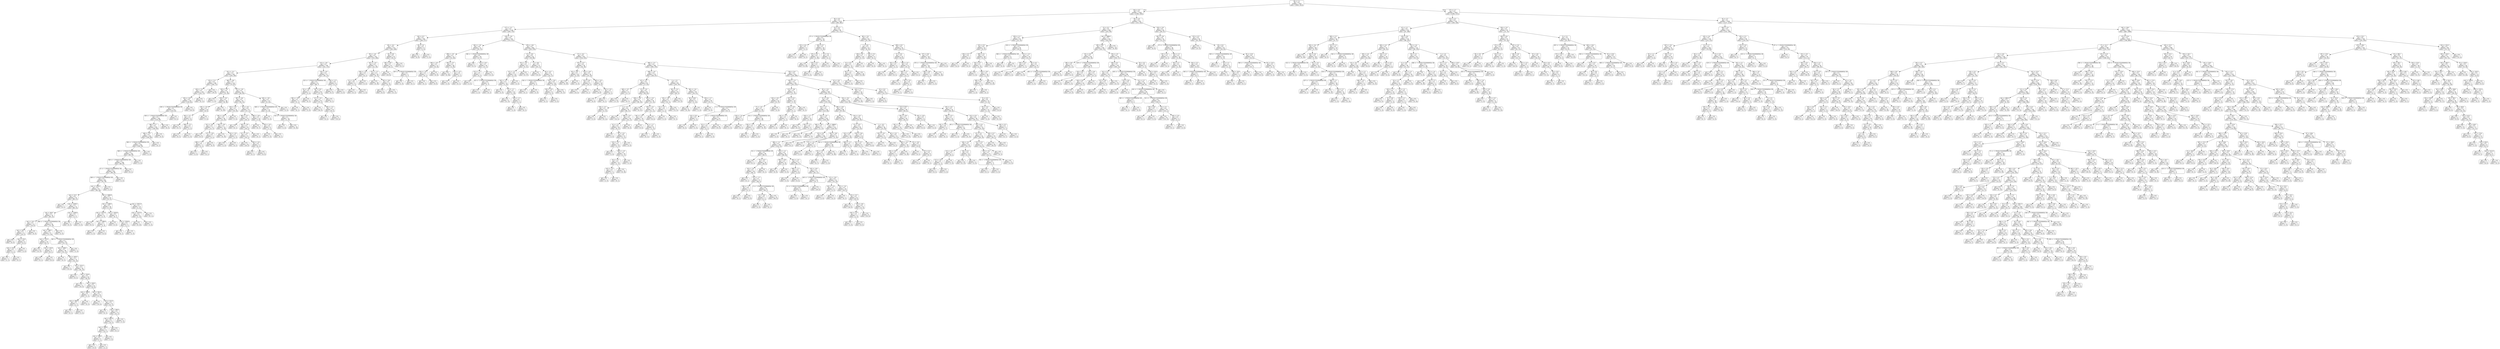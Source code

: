 digraph Tree {
node [shape=box, style="rounded", color="black", fontname=helvetica] ;
edge [fontname=helvetica] ;
0 [label="66 <= 1.1\ngini = 0.5\nsamples = 3347\nvalue = [2602, 2614]"] ;
1 [label="316 <= 0.5\ngini = 0.5\nsamples = 1528\nvalue = [1306, 1042]"] ;
0 -> 1 [labeldistance=2.5, labelangle=45, headlabel="True"] ;
2 [label="38 <= 0.5\ngini = 0.5\nsamples = 1235\nvalue = [991, 881]"] ;
1 -> 2 ;
3 [label="177 <= -3.1\ngini = 0.5\nsamples = 1136\nvalue = [938, 770]"] ;
2 -> 3 ;
4 [label="162 <= 0.7\ngini = 0.5\nsamples = 382\nvalue = [364, 217]"] ;
3 -> 4 ;
5 [label="84 <= -0.2\ngini = 0.5\nsamples = 373\nvalue = [363, 208]"] ;
4 -> 5 ;
6 [label="85 <= -1.8\ngini = 0.5\nsamples = 351\nvalue = [333, 206]"] ;
5 -> 6 ;
7 [label="123 <= -3.8\ngini = 0.5\nsamples = 318\nvalue = [321, 172]"] ;
6 -> 7 ;
8 [label="321 <= -5.2\ngini = 0.5\nsamples = 261\nvalue = [239, 160]"] ;
7 -> 8 ;
9 [label="174 <= -5.3\ngini = 0.4\nsamples = 149\nvalue = [164, 73]"] ;
8 -> 9 ;
10 [label="104 <= -5.2\ngini = 0.5\nsamples = 129\nvalue = [130, 73]"] ;
9 -> 10 ;
11 [label="303 <= -6.0\ngini = 0.4\nsamples = 124\nvalue = [130, 62]"] ;
10 -> 11 ;
12 [label="109 <= -1.7014117331926443e+38\ngini = 0.5\nsamples = 111\nvalue = [110, 62]"] ;
11 -> 12 ;
13 [label="359 <= -1.7014117331926443e+38\ngini = 0.5\nsamples = 109\nvalue = [110, 60]"] ;
12 -> 13 ;
14 [label="386 <= 2.7\ngini = 0.5\nsamples = 105\nvalue = [104, 60]"] ;
13 -> 14 ;
15 [label="368 <= -0.2\ngini = 0.5\nsamples = 103\nvalue = [100, 60]"] ;
14 -> 15 ;
16 [label="394 <= -1.7014117331926443e+38\ngini = 0.5\nsamples = 102\nvalue = [100, 59]"] ;
15 -> 16 ;
17 [label="188 <= -1.7014117331926443e+38\ngini = 0.5\nsamples = 101\nvalue = [99, 59]"] ;
16 -> 17 ;
18 [label="320 <= -1.7014117331926443e+38\ngini = 0.5\nsamples = 100\nvalue = [98, 59]"] ;
17 -> 18 ;
19 [label="21 <= -1.7014117331926443e+38\ngini = 0.5\nsamples = 99\nvalue = [98, 58]"] ;
18 -> 19 ;
20 [label="269 <= -1.7014117331926443e+38\ngini = 0.5\nsamples = 98\nvalue = [97, 58]"] ;
19 -> 20 ;
21 [label="rain <= 1255.5\ngini = 0.5\nsamples = 97\nvalue = [96, 58]"] ;
20 -> 21 ;
22 [label="rain <= 12.5\ngini = 0.4\nsamples = 74\nvalue = [88, 27]"] ;
21 -> 22 ;
23 [label="gini = 0.0\nsamples = 1\nvalue = [0, 2]"] ;
22 -> 23 ;
24 [label="rain <= 1039.5\ngini = 0.3\nsamples = 73\nvalue = [88, 25]"] ;
22 -> 24 ;
25 [label="rain <= 46.0\ngini = 0.3\nsamples = 70\nvalue = [85, 22]"] ;
24 -> 25 ;
26 [label="rain <= 33.5\ngini = 0.5\nsamples = 12\nvalue = [10, 6]"] ;
25 -> 26 ;
27 [label="rain <= 20.5\ngini = 0.3\nsamples = 11\nvalue = [10, 2]"] ;
26 -> 27 ;
28 [label="gini = 0.0\nsamples = 5\nvalue = [6, 0]"] ;
27 -> 28 ;
29 [label="rain <= 25.0\ngini = 0.4\nsamples = 6\nvalue = [4, 2]"] ;
27 -> 29 ;
30 [label="rain <= 23.0\ngini = 0.4\nsamples = 3\nvalue = [1, 2]"] ;
29 -> 30 ;
31 [label="gini = 0.5\nsamples = 2\nvalue = [1, 1]"] ;
30 -> 31 ;
32 [label="gini = 0.0\nsamples = 1\nvalue = [0, 1]"] ;
30 -> 32 ;
33 [label="gini = 0.0\nsamples = 3\nvalue = [3, 0]"] ;
29 -> 33 ;
34 [label="gini = 0.0\nsamples = 1\nvalue = [0, 4]"] ;
26 -> 34 ;
35 [label="380 <= -1.7014117331926443e+38\ngini = 0.3\nsamples = 58\nvalue = [75, 16]"] ;
25 -> 35 ;
36 [label="rain <= 180.5\ngini = 0.3\nsamples = 57\nvalue = [73, 16]"] ;
35 -> 36 ;
37 [label="rain <= 115.5\ngini = 0.1\nsamples = 16\nvalue = [20, 1]"] ;
36 -> 37 ;
38 [label="gini = 0.0\nsamples = 10\nvalue = [12, 0]"] ;
37 -> 38 ;
39 [label="rain <= 132.0\ngini = 0.2\nsamples = 6\nvalue = [8, 1]"] ;
37 -> 39 ;
40 [label="gini = 0.0\nsamples = 1\nvalue = [0, 1]"] ;
39 -> 40 ;
41 [label="gini = 0.0\nsamples = 5\nvalue = [8, 0]"] ;
39 -> 41 ;
42 [label="383 <= -1.7014117331926443e+38\ngini = 0.3\nsamples = 41\nvalue = [53, 15]"] ;
36 -> 42 ;
43 [label="rain <= 184.0\ngini = 0.3\nsamples = 40\nvalue = [52, 15]"] ;
42 -> 43 ;
44 [label="gini = 0.0\nsamples = 3\nvalue = [0, 5]"] ;
43 -> 44 ;
45 [label="rain <= 245.0\ngini = 0.3\nsamples = 37\nvalue = [52, 10]"] ;
43 -> 45 ;
46 [label="gini = 0.0\nsamples = 7\nvalue = [10, 0]"] ;
45 -> 46 ;
47 [label="rain <= 251.0\ngini = 0.3\nsamples = 30\nvalue = [42, 10]"] ;
45 -> 47 ;
48 [label="gini = 0.0\nsamples = 1\nvalue = [0, 2]"] ;
47 -> 48 ;
49 [label="rain <= 314.0\ngini = 0.3\nsamples = 29\nvalue = [42, 8]"] ;
47 -> 49 ;
50 [label="gini = 0.0\nsamples = 4\nvalue = [10, 0]"] ;
49 -> 50 ;
51 [label="rain <= 418.5\ngini = 0.3\nsamples = 25\nvalue = [32, 8]"] ;
49 -> 51 ;
52 [label="rain <= 389.0\ngini = 0.4\nsamples = 3\nvalue = [1, 3]"] ;
51 -> 52 ;
53 [label="rain <= 346.5\ngini = 0.5\nsamples = 2\nvalue = [1, 1]"] ;
52 -> 53 ;
54 [label="gini = 0.0\nsamples = 1\nvalue = [0, 1]"] ;
53 -> 54 ;
55 [label="gini = 0.0\nsamples = 1\nvalue = [1, 0]"] ;
53 -> 55 ;
56 [label="gini = 0.0\nsamples = 1\nvalue = [0, 2]"] ;
52 -> 56 ;
57 [label="rain <= 501.0\ngini = 0.2\nsamples = 22\nvalue = [31, 5]"] ;
51 -> 57 ;
58 [label="gini = 0.0\nsamples = 7\nvalue = [10, 0]"] ;
57 -> 58 ;
59 [label="rain <= 512.0\ngini = 0.3\nsamples = 15\nvalue = [21, 5]"] ;
57 -> 59 ;
60 [label="gini = 0.0\nsamples = 2\nvalue = [0, 3]"] ;
59 -> 60 ;
61 [label="rain <= 700.0\ngini = 0.2\nsamples = 13\nvalue = [21, 2]"] ;
59 -> 61 ;
62 [label="rain <= 667.0\ngini = 0.2\nsamples = 9\nvalue = [14, 2]"] ;
61 -> 62 ;
63 [label="rain <= 590.0\ngini = 0.1\nsamples = 8\nvalue = [14, 1]"] ;
62 -> 63 ;
64 [label="rain <= 568.5\ngini = 0.2\nsamples = 4\nvalue = [7, 1]"] ;
63 -> 64 ;
65 [label="gini = 0.0\nsamples = 2\nvalue = [4, 0]"] ;
64 -> 65 ;
66 [label="gini = 0.4\nsamples = 2\nvalue = [3, 1]"] ;
64 -> 66 ;
67 [label="gini = 0.0\nsamples = 4\nvalue = [7, 0]"] ;
63 -> 67 ;
68 [label="gini = 0.0\nsamples = 1\nvalue = [0, 1]"] ;
62 -> 68 ;
69 [label="gini = 0.0\nsamples = 4\nvalue = [7, 0]"] ;
61 -> 69 ;
70 [label="gini = 0.0\nsamples = 1\nvalue = [1, 0]"] ;
42 -> 70 ;
71 [label="gini = 0.0\nsamples = 1\nvalue = [2, 0]"] ;
35 -> 71 ;
72 [label="rain <= 1249.0\ngini = 0.5\nsamples = 3\nvalue = [3, 3]"] ;
24 -> 72 ;
73 [label="gini = 0.0\nsamples = 2\nvalue = [0, 3]"] ;
72 -> 73 ;
74 [label="gini = 0.0\nsamples = 1\nvalue = [3, 0]"] ;
72 -> 74 ;
75 [label="rain <= 1684.0\ngini = 0.3\nsamples = 23\nvalue = [8, 31]"] ;
21 -> 75 ;
76 [label="rain <= 1348.5\ngini = 0.5\nsamples = 10\nvalue = [7, 10]"] ;
75 -> 76 ;
77 [label="rain <= 1277.0\ngini = 0.2\nsamples = 6\nvalue = [1, 9]"] ;
76 -> 77 ;
78 [label="gini = 0.0\nsamples = 3\nvalue = [0, 5]"] ;
77 -> 78 ;
79 [label="rain <= 1288.0\ngini = 0.3\nsamples = 3\nvalue = [1, 4]"] ;
77 -> 79 ;
80 [label="gini = 0.0\nsamples = 1\nvalue = [1, 0]"] ;
79 -> 80 ;
81 [label="gini = 0.0\nsamples = 2\nvalue = [0, 4]"] ;
79 -> 81 ;
82 [label="rain <= 1454.0\ngini = 0.2\nsamples = 4\nvalue = [6, 1]"] ;
76 -> 82 ;
83 [label="gini = 0.0\nsamples = 2\nvalue = [5, 0]"] ;
82 -> 83 ;
84 [label="rain <= 1550.0\ngini = 0.5\nsamples = 2\nvalue = [1, 1]"] ;
82 -> 84 ;
85 [label="gini = 0.0\nsamples = 1\nvalue = [0, 1]"] ;
84 -> 85 ;
86 [label="gini = 0.0\nsamples = 1\nvalue = [1, 0]"] ;
84 -> 86 ;
87 [label="rain <= 2551.0\ngini = 0.1\nsamples = 13\nvalue = [1, 21]"] ;
75 -> 87 ;
88 [label="rain <= 2377.0\ngini = 0.2\nsamples = 6\nvalue = [1, 10]"] ;
87 -> 88 ;
89 [label="gini = 0.0\nsamples = 5\nvalue = [0, 10]"] ;
88 -> 89 ;
90 [label="gini = 0.0\nsamples = 1\nvalue = [1, 0]"] ;
88 -> 90 ;
91 [label="gini = 0.0\nsamples = 7\nvalue = [0, 11]"] ;
87 -> 91 ;
92 [label="gini = 0.0\nsamples = 1\nvalue = [1, 0]"] ;
20 -> 92 ;
93 [label="gini = 0.0\nsamples = 1\nvalue = [1, 0]"] ;
19 -> 93 ;
94 [label="gini = 0.0\nsamples = 1\nvalue = [0, 1]"] ;
18 -> 94 ;
95 [label="gini = 0.0\nsamples = 1\nvalue = [1, 0]"] ;
17 -> 95 ;
96 [label="gini = 0.0\nsamples = 1\nvalue = [1, 0]"] ;
16 -> 96 ;
97 [label="gini = 0.0\nsamples = 1\nvalue = [0, 1]"] ;
15 -> 97 ;
98 [label="gini = 0.0\nsamples = 2\nvalue = [4, 0]"] ;
14 -> 98 ;
99 [label="gini = 0.0\nsamples = 4\nvalue = [6, 0]"] ;
13 -> 99 ;
100 [label="gini = 0.0\nsamples = 2\nvalue = [0, 2]"] ;
12 -> 100 ;
101 [label="gini = 0.0\nsamples = 13\nvalue = [20, 0]"] ;
11 -> 101 ;
102 [label="gini = 0.0\nsamples = 5\nvalue = [0, 11]"] ;
10 -> 102 ;
103 [label="gini = 0.0\nsamples = 20\nvalue = [34, 0]"] ;
9 -> 103 ;
104 [label="360 <= -4.8\ngini = 0.5\nsamples = 112\nvalue = [75, 87]"] ;
8 -> 104 ;
105 [label="320 <= -5.2\ngini = 0.4\nsamples = 30\nvalue = [15, 38]"] ;
104 -> 105 ;
106 [label="gini = 0.0\nsamples = 4\nvalue = [7, 0]"] ;
105 -> 106 ;
107 [label="239 <= -5.0\ngini = 0.3\nsamples = 26\nvalue = [8, 38]"] ;
105 -> 107 ;
108 [label="345 <= -5.0\ngini = 0.5\nsamples = 14\nvalue = [8, 9]"] ;
107 -> 108 ;
109 [label="98 <= -5.1\ngini = 0.2\nsamples = 9\nvalue = [1, 9]"] ;
108 -> 109 ;
110 [label="gini = 0.0\nsamples = 6\nvalue = [0, 7]"] ;
109 -> 110 ;
111 [label="289 <= -5.1\ngini = 0.4\nsamples = 3\nvalue = [1, 2]"] ;
109 -> 111 ;
112 [label="gini = 0.0\nsamples = 2\nvalue = [0, 2]"] ;
111 -> 112 ;
113 [label="gini = 0.0\nsamples = 1\nvalue = [1, 0]"] ;
111 -> 113 ;
114 [label="gini = 0.0\nsamples = 5\nvalue = [7, 0]"] ;
108 -> 114 ;
115 [label="gini = 0.0\nsamples = 12\nvalue = [0, 29]"] ;
107 -> 115 ;
116 [label="257 <= -3.9\ngini = 0.5\nsamples = 82\nvalue = [60, 49]"] ;
104 -> 116 ;
117 [label="387 <= -4.6\ngini = 0.5\nsamples = 67\nvalue = [56, 35]"] ;
116 -> 117 ;
118 [label="118 <= -4.1\ngini = 0.5\nsamples = 32\nvalue = [19, 24]"] ;
117 -> 118 ;
119 [label="392 <= -4.8\ngini = 0.4\nsamples = 28\nvalue = [12, 24]"] ;
118 -> 119 ;
120 [label="321 <= -4.6\ngini = 0.4\nsamples = 13\nvalue = [11, 5]"] ;
119 -> 120 ;
121 [label="gini = 0.0\nsamples = 6\nvalue = [9, 0]"] ;
120 -> 121 ;
122 [label="377 <= -4.9\ngini = 0.4\nsamples = 7\nvalue = [2, 5]"] ;
120 -> 122 ;
123 [label="289 <= -5.7\ngini = 0.4\nsamples = 3\nvalue = [2, 1]"] ;
122 -> 123 ;
124 [label="gini = 0.0\nsamples = 2\nvalue = [2, 0]"] ;
123 -> 124 ;
125 [label="gini = 0.0\nsamples = 1\nvalue = [0, 1]"] ;
123 -> 125 ;
126 [label="gini = 0.0\nsamples = 4\nvalue = [0, 4]"] ;
122 -> 126 ;
127 [label="344 <= -4.6\ngini = 0.1\nsamples = 15\nvalue = [1, 19]"] ;
119 -> 127 ;
128 [label="gini = 0.0\nsamples = 11\nvalue = [0, 14]"] ;
127 -> 128 ;
129 [label="316 <= -4.5\ngini = 0.3\nsamples = 4\nvalue = [1, 5]"] ;
127 -> 129 ;
130 [label="gini = 0.0\nsamples = 1\nvalue = [1, 0]"] ;
129 -> 130 ;
131 [label="gini = 0.0\nsamples = 3\nvalue = [0, 5]"] ;
129 -> 131 ;
132 [label="gini = 0.0\nsamples = 4\nvalue = [7, 0]"] ;
118 -> 132 ;
133 [label="82 <= -4.2\ngini = 0.4\nsamples = 35\nvalue = [37, 11]"] ;
117 -> 133 ;
134 [label="380 <= -4.7\ngini = 0.2\nsamples = 23\nvalue = [30, 3]"] ;
133 -> 134 ;
135 [label="gini = 0.0\nsamples = 1\nvalue = [0, 1]"] ;
134 -> 135 ;
136 [label="100 <= -3.9\ngini = 0.1\nsamples = 22\nvalue = [30, 2]"] ;
134 -> 136 ;
137 [label="211 <= -4.3\ngini = 0.1\nsamples = 21\nvalue = [30, 1]"] ;
136 -> 137 ;
138 [label="gini = 0.0\nsamples = 16\nvalue = [24, 0]"] ;
137 -> 138 ;
139 [label="260 <= -4.2\ngini = 0.2\nsamples = 5\nvalue = [6, 1]"] ;
137 -> 139 ;
140 [label="gini = 0.0\nsamples = 1\nvalue = [0, 1]"] ;
139 -> 140 ;
141 [label="gini = 0.0\nsamples = 4\nvalue = [6, 0]"] ;
139 -> 141 ;
142 [label="gini = 0.0\nsamples = 1\nvalue = [0, 1]"] ;
136 -> 142 ;
143 [label="288 <= -4.0\ngini = 0.5\nsamples = 12\nvalue = [7, 8]"] ;
133 -> 143 ;
144 [label="gini = 0.0\nsamples = 6\nvalue = [0, 7]"] ;
143 -> 144 ;
145 [label="378 <= -0.5\ngini = 0.2\nsamples = 6\nvalue = [7, 1]"] ;
143 -> 145 ;
146 [label="gini = 0.0\nsamples = 5\nvalue = [7, 0]"] ;
145 -> 146 ;
147 [label="gini = 0.0\nsamples = 1\nvalue = [0, 1]"] ;
145 -> 147 ;
148 [label="242 <= -3.8\ngini = 0.3\nsamples = 15\nvalue = [4, 14]"] ;
116 -> 148 ;
149 [label="180 <= -1.7014117331926443e+38\ngini = 0.2\nsamples = 13\nvalue = [2, 14]"] ;
148 -> 149 ;
150 [label="gini = 0.0\nsamples = 1\nvalue = [1, 0]"] ;
149 -> 150 ;
151 [label="332 <= -1.7014117331926443e+38\ngini = 0.1\nsamples = 12\nvalue = [1, 14]"] ;
149 -> 151 ;
152 [label="gini = 0.0\nsamples = 1\nvalue = [1, 0]"] ;
151 -> 152 ;
153 [label="gini = 0.0\nsamples = 11\nvalue = [0, 14]"] ;
151 -> 153 ;
154 [label="gini = 0.0\nsamples = 2\nvalue = [2, 0]"] ;
148 -> 154 ;
155 [label="134 <= -2.9\ngini = 0.2\nsamples = 57\nvalue = [82, 12]"] ;
7 -> 155 ;
156 [label="215 <= -1.7014117331926443e+38\ngini = 0.1\nsamples = 51\nvalue = [80, 7]"] ;
155 -> 156 ;
157 [label="93 <= -3.6\ngini = 0.5\nsamples = 7\nvalue = [5, 4]"] ;
156 -> 157 ;
158 [label="382 <= -3.9\ngini = 0.3\nsamples = 5\nvalue = [5, 1]"] ;
157 -> 158 ;
159 [label="gini = 0.0\nsamples = 1\nvalue = [0, 1]"] ;
158 -> 159 ;
160 [label="gini = 0.0\nsamples = 4\nvalue = [5, 0]"] ;
158 -> 160 ;
161 [label="gini = 0.0\nsamples = 2\nvalue = [0, 3]"] ;
157 -> 161 ;
162 [label="347 <= 0.9\ngini = 0.1\nsamples = 44\nvalue = [75, 3]"] ;
156 -> 162 ;
163 [label="117 <= -3.4\ngini = 0.1\nsamples = 43\nvalue = [75, 2]"] ;
162 -> 163 ;
164 [label="gini = 0.0\nsamples = 33\nvalue = [56, 0]"] ;
163 -> 164 ;
165 [label="384 <= -3.3\ngini = 0.2\nsamples = 10\nvalue = [19, 2]"] ;
163 -> 165 ;
166 [label="gini = 0.0\nsamples = 1\nvalue = [0, 2]"] ;
165 -> 166 ;
167 [label="gini = 0.0\nsamples = 9\nvalue = [19, 0]"] ;
165 -> 167 ;
168 [label="gini = 0.0\nsamples = 1\nvalue = [0, 1]"] ;
162 -> 168 ;
169 [label="238 <= -2.7\ngini = 0.4\nsamples = 6\nvalue = [2, 5]"] ;
155 -> 169 ;
170 [label="gini = 0.0\nsamples = 4\nvalue = [0, 5]"] ;
169 -> 170 ;
171 [label="gini = 0.0\nsamples = 2\nvalue = [2, 0]"] ;
169 -> 171 ;
172 [label="167 <= -1.8\ngini = 0.4\nsamples = 33\nvalue = [12, 34]"] ;
6 -> 172 ;
173 [label="160 <= -1.8\ngini = 0.4\nsamples = 7\nvalue = [6, 3]"] ;
172 -> 173 ;
174 [label="31 <= -0.2\ngini = 0.4\nsamples = 4\nvalue = [1, 3]"] ;
173 -> 174 ;
175 [label="gini = 0.0\nsamples = 3\nvalue = [0, 3]"] ;
174 -> 175 ;
176 [label="gini = 0.0\nsamples = 1\nvalue = [1, 0]"] ;
174 -> 176 ;
177 [label="gini = 0.0\nsamples = 3\nvalue = [5, 0]"] ;
173 -> 177 ;
178 [label="373 <= -1.3\ngini = 0.3\nsamples = 26\nvalue = [6, 31]"] ;
172 -> 178 ;
179 [label="gini = 0.0\nsamples = 14\nvalue = [0, 20]"] ;
178 -> 179 ;
180 [label="185 <= -0.8\ngini = 0.5\nsamples = 12\nvalue = [6, 11]"] ;
178 -> 180 ;
181 [label="gini = 0.0\nsamples = 4\nvalue = [6, 0]"] ;
180 -> 181 ;
182 [label="gini = 0.0\nsamples = 8\nvalue = [0, 11]"] ;
180 -> 182 ;
183 [label="42 <= 0.8\ngini = 0.1\nsamples = 22\nvalue = [30, 2]"] ;
5 -> 183 ;
184 [label="282 <= 0.8\ngini = 0.1\nsamples = 21\nvalue = [30, 1]"] ;
183 -> 184 ;
185 [label="gini = 0.0\nsamples = 19\nvalue = [29, 0]"] ;
184 -> 185 ;
186 [label="307 <= -1.7014117331926443e+38\ngini = 0.5\nsamples = 2\nvalue = [1, 1]"] ;
184 -> 186 ;
187 [label="gini = 0.0\nsamples = 1\nvalue = [1, 0]"] ;
186 -> 187 ;
188 [label="gini = 0.0\nsamples = 1\nvalue = [0, 1]"] ;
186 -> 188 ;
189 [label="gini = 0.0\nsamples = 1\nvalue = [0, 1]"] ;
183 -> 189 ;
190 [label="49 <= 1.0\ngini = 0.2\nsamples = 9\nvalue = [1, 9]"] ;
4 -> 190 ;
191 [label="gini = 0.0\nsamples = 8\nvalue = [0, 9]"] ;
190 -> 191 ;
192 [label="gini = 0.0\nsamples = 1\nvalue = [1, 0]"] ;
190 -> 192 ;
193 [label="138 <= -2.8\ngini = 0.5\nsamples = 754\nvalue = [574, 553]"] ;
3 -> 193 ;
194 [label="362 <= -1.8\ngini = 0.4\nsamples = 71\nvalue = [29, 75]"] ;
193 -> 194 ;
195 [label="298 <= -2.9\ngini = 0.3\nsamples = 53\nvalue = [12, 69]"] ;
194 -> 195 ;
196 [label="349 <= -2.9\ngini = 0.5\nsamples = 13\nvalue = [9, 10]"] ;
195 -> 196 ;
197 [label="276 <= -3.6\ngini = 0.2\nsamples = 7\nvalue = [9, 1]"] ;
196 -> 197 ;
198 [label="gini = 0.0\nsamples = 1\nvalue = [0, 1]"] ;
197 -> 198 ;
199 [label="gini = 0.0\nsamples = 6\nvalue = [9, 0]"] ;
197 -> 199 ;
200 [label="gini = 0.0\nsamples = 6\nvalue = [0, 9]"] ;
196 -> 200 ;
201 [label="292 <= -2.5\ngini = 0.1\nsamples = 40\nvalue = [3, 59]"] ;
195 -> 201 ;
202 [label="gini = 0.0\nsamples = 37\nvalue = [0, 58]"] ;
201 -> 202 ;
203 [label="287 <= -0.7\ngini = 0.4\nsamples = 3\nvalue = [3, 1]"] ;
201 -> 203 ;
204 [label="gini = 0.0\nsamples = 2\nvalue = [3, 0]"] ;
203 -> 204 ;
205 [label="gini = 0.0\nsamples = 1\nvalue = [0, 1]"] ;
203 -> 205 ;
206 [label="340 <= -1.7014117331926443e+38\ngini = 0.4\nsamples = 18\nvalue = [17, 6]"] ;
194 -> 206 ;
207 [label="gini = 0.0\nsamples = 2\nvalue = [0, 3]"] ;
206 -> 207 ;
208 [label="323 <= -0.4\ngini = 0.3\nsamples = 16\nvalue = [17, 3]"] ;
206 -> 208 ;
209 [label="373 <= -1.1\ngini = 0.5\nsamples = 7\nvalue = [4, 3]"] ;
208 -> 209 ;
210 [label="gini = 0.0\nsamples = 3\nvalue = [3, 0]"] ;
209 -> 210 ;
211 [label="62 <= -1.7014117331926443e+38\ngini = 0.4\nsamples = 4\nvalue = [1, 3]"] ;
209 -> 211 ;
212 [label="gini = 0.0\nsamples = 1\nvalue = [1, 0]"] ;
211 -> 212 ;
213 [label="gini = 0.0\nsamples = 3\nvalue = [0, 3]"] ;
211 -> 213 ;
214 [label="gini = 0.0\nsamples = 9\nvalue = [13, 0]"] ;
208 -> 214 ;
215 [label="379 <= -4.8\ngini = 0.5\nsamples = 683\nvalue = [545, 478]"] ;
193 -> 215 ;
216 [label="53 <= -0.9\ngini = 0.4\nsamples = 62\nvalue = [29, 68]"] ;
215 -> 216 ;
217 [label="95 <= -1.4\ngini = 0.2\nsamples = 35\nvalue = [5, 51]"] ;
216 -> 217 ;
218 [label="67 <= -1.2\ngini = 0.4\nsamples = 14\nvalue = [5, 14]"] ;
217 -> 218 ;
219 [label="242 <= -2.5\ngini = 0.3\nsamples = 12\nvalue = [3, 14]"] ;
218 -> 219 ;
220 [label="gini = 0.0\nsamples = 2\nvalue = [2, 0]"] ;
219 -> 220 ;
221 [label="52 <= -1.7\ngini = 0.1\nsamples = 10\nvalue = [1, 14]"] ;
219 -> 221 ;
222 [label="gini = 0.0\nsamples = 8\nvalue = [0, 13]"] ;
221 -> 222 ;
223 [label="329 <= -1.7\ngini = 0.5\nsamples = 2\nvalue = [1, 1]"] ;
221 -> 223 ;
224 [label="gini = 0.0\nsamples = 1\nvalue = [1, 0]"] ;
223 -> 224 ;
225 [label="gini = 0.0\nsamples = 1\nvalue = [0, 1]"] ;
223 -> 225 ;
226 [label="gini = 0.0\nsamples = 2\nvalue = [2, 0]"] ;
218 -> 226 ;
227 [label="gini = 0.0\nsamples = 21\nvalue = [0, 37]"] ;
217 -> 227 ;
228 [label="1 <= -0.6\ngini = 0.5\nsamples = 27\nvalue = [24, 17]"] ;
216 -> 228 ;
229 [label="gini = 0.0\nsamples = 6\nvalue = [14, 0]"] ;
228 -> 229 ;
230 [label="28 <= -0.7\ngini = 0.5\nsamples = 21\nvalue = [10, 17]"] ;
228 -> 230 ;
231 [label="156 <= -1.7014117331926443e+38\ngini = 0.3\nsamples = 5\nvalue = [5, 1]"] ;
230 -> 231 ;
232 [label="gini = 0.0\nsamples = 1\nvalue = [0, 1]"] ;
231 -> 232 ;
233 [label="gini = 0.0\nsamples = 4\nvalue = [5, 0]"] ;
231 -> 233 ;
234 [label="274 <= -0.6\ngini = 0.4\nsamples = 16\nvalue = [5, 16]"] ;
230 -> 234 ;
235 [label="350 <= -0.5\ngini = 0.5\nsamples = 8\nvalue = [5, 3]"] ;
234 -> 235 ;
236 [label="gini = 0.0\nsamples = 3\nvalue = [0, 3]"] ;
235 -> 236 ;
237 [label="gini = 0.0\nsamples = 5\nvalue = [5, 0]"] ;
235 -> 237 ;
238 [label="gini = 0.0\nsamples = 8\nvalue = [0, 13]"] ;
234 -> 238 ;
239 [label="57 <= -4.2\ngini = 0.5\nsamples = 621\nvalue = [516, 410]"] ;
215 -> 239 ;
240 [label="375 <= -0.7\ngini = 0.4\nsamples = 38\nvalue = [16, 34]"] ;
239 -> 240 ;
241 [label="95 <= -0.6\ngini = 0.1\nsamples = 20\nvalue = [2, 24]"] ;
240 -> 241 ;
242 [label="gini = 0.0\nsamples = 18\nvalue = [0, 24]"] ;
241 -> 242 ;
243 [label="gini = 0.0\nsamples = 2\nvalue = [2, 0]"] ;
241 -> 243 ;
244 [label="316 <= -0.4\ngini = 0.5\nsamples = 18\nvalue = [14, 10]"] ;
240 -> 244 ;
245 [label="116 <= 0.9\ngini = 0.2\nsamples = 8\nvalue = [10, 1]"] ;
244 -> 245 ;
246 [label="gini = 0.0\nsamples = 7\nvalue = [10, 0]"] ;
245 -> 246 ;
247 [label="gini = 0.0\nsamples = 1\nvalue = [0, 1]"] ;
245 -> 247 ;
248 [label="180 <= -0.2\ngini = 0.4\nsamples = 10\nvalue = [4, 9]"] ;
244 -> 248 ;
249 [label="gini = 0.0\nsamples = 6\nvalue = [0, 8]"] ;
248 -> 249 ;
250 [label="322 <= -0.1\ngini = 0.3\nsamples = 4\nvalue = [4, 1]"] ;
248 -> 250 ;
251 [label="gini = 0.0\nsamples = 3\nvalue = [4, 0]"] ;
250 -> 251 ;
252 [label="gini = 0.0\nsamples = 1\nvalue = [0, 1]"] ;
250 -> 252 ;
253 [label="390 <= -1.5\ngini = 0.5\nsamples = 583\nvalue = [500, 376]"] ;
239 -> 253 ;
254 [label="208 <= -1.8\ngini = 0.4\nsamples = 172\nvalue = [182, 87]"] ;
253 -> 254 ;
255 [label="87 <= -3.2\ngini = 0.5\nsamples = 92\nvalue = [77, 63]"] ;
254 -> 255 ;
256 [label="180 <= -0.7\ngini = 0.1\nsamples = 11\nvalue = [17, 1]"] ;
255 -> 256 ;
257 [label="gini = 0.0\nsamples = 10\nvalue = [17, 0]"] ;
256 -> 257 ;
258 [label="gini = 0.0\nsamples = 1\nvalue = [0, 1]"] ;
256 -> 258 ;
259 [label="23 <= -1.9\ngini = 0.5\nsamples = 81\nvalue = [60, 62]"] ;
255 -> 259 ;
260 [label="148 <= -2.6\ngini = 0.5\nsamples = 51\nvalue = [49, 30]"] ;
259 -> 260 ;
261 [label="156 <= -2.7\ngini = 0.3\nsamples = 10\nvalue = [3, 13]"] ;
260 -> 261 ;
262 [label="gini = 0.0\nsamples = 3\nvalue = [3, 0]"] ;
261 -> 262 ;
263 [label="gini = 0.0\nsamples = 7\nvalue = [0, 13]"] ;
261 -> 263 ;
264 [label="2 <= -2.3\ngini = 0.4\nsamples = 41\nvalue = [46, 17]"] ;
260 -> 264 ;
265 [label="gini = 0.0\nsamples = 17\nvalue = [32, 0]"] ;
264 -> 265 ;
266 [label="380 <= -1.9\ngini = 0.5\nsamples = 24\nvalue = [14, 17]"] ;
264 -> 266 ;
267 [label="52 <= -2.3\ngini = 0.4\nsamples = 20\nvalue = [8, 17]"] ;
266 -> 267 ;
268 [label="gini = 0.0\nsamples = 3\nvalue = [3, 0]"] ;
267 -> 268 ;
269 [label="45 <= -2.0\ngini = 0.4\nsamples = 17\nvalue = [5, 17]"] ;
267 -> 269 ;
270 [label="110 <= -2.2\ngini = 0.3\nsamples = 15\nvalue = [3, 17]"] ;
269 -> 270 ;
271 [label="gini = 0.0\nsamples = 1\nvalue = [1, 0]"] ;
270 -> 271 ;
272 [label="260 <= -1.9\ngini = 0.2\nsamples = 14\nvalue = [2, 17]"] ;
270 -> 272 ;
273 [label="16 <= -2.2\ngini = 0.1\nsamples = 13\nvalue = [1, 17]"] ;
272 -> 273 ;
274 [label="143 <= -2.2\ngini = 0.5\nsamples = 2\nvalue = [1, 1]"] ;
273 -> 274 ;
275 [label="gini = 0.0\nsamples = 1\nvalue = [1, 0]"] ;
274 -> 275 ;
276 [label="gini = 0.0\nsamples = 1\nvalue = [0, 1]"] ;
274 -> 276 ;
277 [label="gini = 0.0\nsamples = 11\nvalue = [0, 16]"] ;
273 -> 277 ;
278 [label="gini = 0.0\nsamples = 1\nvalue = [1, 0]"] ;
272 -> 278 ;
279 [label="gini = 0.0\nsamples = 2\nvalue = [2, 0]"] ;
269 -> 279 ;
280 [label="gini = 0.0\nsamples = 4\nvalue = [6, 0]"] ;
266 -> 280 ;
281 [label="305 <= -1.9\ngini = 0.4\nsamples = 30\nvalue = [11, 32]"] ;
259 -> 281 ;
282 [label="gini = 0.0\nsamples = 15\nvalue = [0, 21]"] ;
281 -> 282 ;
283 [label="158 <= -1.6\ngini = 0.5\nsamples = 15\nvalue = [11, 11]"] ;
281 -> 283 ;
284 [label="361 <= -1.9\ngini = 0.4\nsamples = 10\nvalue = [5, 11]"] ;
283 -> 284 ;
285 [label="gini = 0.0\nsamples = 2\nvalue = [4, 0]"] ;
284 -> 285 ;
286 [label="85 <= -1.7\ngini = 0.2\nsamples = 8\nvalue = [1, 11]"] ;
284 -> 286 ;
287 [label="gini = 0.0\nsamples = 7\nvalue = [0, 11]"] ;
286 -> 287 ;
288 [label="gini = 0.0\nsamples = 1\nvalue = [1, 0]"] ;
286 -> 288 ;
289 [label="gini = 0.0\nsamples = 5\nvalue = [6, 0]"] ;
283 -> 289 ;
290 [label="3 <= -1.5\ngini = 0.3\nsamples = 80\nvalue = [105, 24]"] ;
254 -> 290 ;
291 [label="391 <= -2.2\ngini = 0.1\nsamples = 42\nvalue = [69, 3]"] ;
290 -> 291 ;
292 [label="49 <= -1.8\ngini = 0.3\nsamples = 9\nvalue = [12, 3]"] ;
291 -> 292 ;
293 [label="10 <= -2.3\ngini = 0.4\nsamples = 3\nvalue = [1, 3]"] ;
292 -> 293 ;
294 [label="gini = 0.0\nsamples = 1\nvalue = [1, 0]"] ;
293 -> 294 ;
295 [label="gini = 0.0\nsamples = 2\nvalue = [0, 3]"] ;
293 -> 295 ;
296 [label="gini = 0.0\nsamples = 6\nvalue = [11, 0]"] ;
292 -> 296 ;
297 [label="gini = 0.0\nsamples = 33\nvalue = [57, 0]"] ;
291 -> 297 ;
298 [label="381 <= -1.6\ngini = 0.5\nsamples = 38\nvalue = [36, 21]"] ;
290 -> 298 ;
299 [label="84 <= 20.5\ngini = 0.1\nsamples = 9\nvalue = [1, 14]"] ;
298 -> 299 ;
300 [label="gini = 0.0\nsamples = 8\nvalue = [0, 14]"] ;
299 -> 300 ;
301 [label="gini = 0.0\nsamples = 1\nvalue = [1, 0]"] ;
299 -> 301 ;
302 [label="339 <= -1.7\ngini = 0.3\nsamples = 29\nvalue = [35, 7]"] ;
298 -> 302 ;
303 [label="gini = 0.0\nsamples = 4\nvalue = [0, 4]"] ;
302 -> 303 ;
304 [label="1 <= -1.7014117331926443e+38\ngini = 0.1\nsamples = 25\nvalue = [35, 3]"] ;
302 -> 304 ;
305 [label="110 <= 0.0\ngini = 0.4\nsamples = 2\nvalue = [1, 2]"] ;
304 -> 305 ;
306 [label="gini = 0.0\nsamples = 1\nvalue = [0, 2]"] ;
305 -> 306 ;
307 [label="gini = 0.0\nsamples = 1\nvalue = [1, 0]"] ;
305 -> 307 ;
308 [label="24 <= -1.7014117331926443e+38\ngini = 0.1\nsamples = 23\nvalue = [34, 1]"] ;
304 -> 308 ;
309 [label="10 <= -1.3\ngini = 0.4\nsamples = 3\nvalue = [2, 1]"] ;
308 -> 309 ;
310 [label="gini = 0.0\nsamples = 1\nvalue = [0, 1]"] ;
309 -> 310 ;
311 [label="gini = 0.0\nsamples = 2\nvalue = [2, 0]"] ;
309 -> 311 ;
312 [label="gini = 0.0\nsamples = 20\nvalue = [32, 0]"] ;
308 -> 312 ;
313 [label="250 <= 0.4\ngini = 0.5\nsamples = 411\nvalue = [318, 289]"] ;
253 -> 313 ;
314 [label="329 <= -1.5\ngini = 0.5\nsamples = 376\nvalue = [303, 252]"] ;
313 -> 314 ;
315 [label="133 <= -0.8\ngini = 0.3\nsamples = 32\nvalue = [11, 41]"] ;
314 -> 315 ;
316 [label="163 <= -0.5\ngini = 0.2\nsamples = 22\nvalue = [4, 37]"] ;
315 -> 316 ;
317 [label="77 <= -1.8\ngini = 0.1\nsamples = 20\nvalue = [2, 37]"] ;
316 -> 317 ;
318 [label="218 <= -1.6\ngini = 0.5\nsamples = 2\nvalue = [1, 1]"] ;
317 -> 318 ;
319 [label="gini = 0.0\nsamples = 1\nvalue = [1, 0]"] ;
318 -> 319 ;
320 [label="gini = 0.0\nsamples = 1\nvalue = [0, 1]"] ;
318 -> 320 ;
321 [label="18 <= -1.7014117331926443e+38\ngini = 0.1\nsamples = 18\nvalue = [1, 36]"] ;
317 -> 321 ;
322 [label="236 <= -1.2\ngini = 0.5\nsamples = 2\nvalue = [1, 1]"] ;
321 -> 322 ;
323 [label="gini = 0.0\nsamples = 1\nvalue = [0, 1]"] ;
322 -> 323 ;
324 [label="gini = 0.0\nsamples = 1\nvalue = [1, 0]"] ;
322 -> 324 ;
325 [label="gini = 0.0\nsamples = 16\nvalue = [0, 35]"] ;
321 -> 325 ;
326 [label="gini = 0.0\nsamples = 2\nvalue = [2, 0]"] ;
316 -> 326 ;
327 [label="147 <= 0.2\ngini = 0.5\nsamples = 10\nvalue = [7, 4]"] ;
315 -> 327 ;
328 [label="355 <= -0.8\ngini = 0.2\nsamples = 7\nvalue = [7, 1]"] ;
327 -> 328 ;
329 [label="341 <= -1.1\ngini = 0.5\nsamples = 2\nvalue = [1, 1]"] ;
328 -> 329 ;
330 [label="gini = 0.0\nsamples = 1\nvalue = [1, 0]"] ;
329 -> 330 ;
331 [label="gini = 0.0\nsamples = 1\nvalue = [0, 1]"] ;
329 -> 331 ;
332 [label="gini = 0.0\nsamples = 5\nvalue = [6, 0]"] ;
328 -> 332 ;
333 [label="gini = 0.0\nsamples = 3\nvalue = [0, 3]"] ;
327 -> 333 ;
334 [label="95 <= -0.3\ngini = 0.5\nsamples = 344\nvalue = [292, 211]"] ;
314 -> 334 ;
335 [label="25 <= -0.6\ngini = 0.5\nsamples = 225\nvalue = [170, 161]"] ;
334 -> 335 ;
336 [label="78 <= -1.7\ngini = 0.5\nsamples = 136\nvalue = [123, 69]"] ;
335 -> 336 ;
337 [label="138 <= -1.7\ngini = 0.3\nsamples = 12\nvalue = [3, 13]"] ;
336 -> 337 ;
338 [label="gini = 0.0\nsamples = 8\nvalue = [0, 12]"] ;
337 -> 338 ;
339 [label="293 <= -1.1\ngini = 0.4\nsamples = 4\nvalue = [3, 1]"] ;
337 -> 339 ;
340 [label="gini = 0.0\nsamples = 3\nvalue = [3, 0]"] ;
339 -> 340 ;
341 [label="gini = 0.0\nsamples = 1\nvalue = [0, 1]"] ;
339 -> 341 ;
342 [label="314 <= -1.8\ngini = 0.4\nsamples = 124\nvalue = [120, 56]"] ;
336 -> 342 ;
343 [label="360 <= -0.6\ngini = 0.2\nsamples = 9\nvalue = [2, 13]"] ;
342 -> 343 ;
344 [label="gini = 0.0\nsamples = 8\nvalue = [0, 13]"] ;
343 -> 344 ;
345 [label="gini = 0.0\nsamples = 1\nvalue = [2, 0]"] ;
343 -> 345 ;
346 [label="rain <= 2468.0\ngini = 0.4\nsamples = 115\nvalue = [118, 43]"] ;
342 -> 346 ;
347 [label="333 <= 0.2\ngini = 0.3\nsamples = 106\nvalue = [116, 33]"] ;
346 -> 347 ;
348 [label="386 <= -1.2\ngini = 0.3\nsamples = 105\nvalue = [116, 31]"] ;
347 -> 348 ;
349 [label="16 <= -1.7014117331926443e+38\ngini = 0.2\nsamples = 40\nvalue = [48, 5]"] ;
348 -> 349 ;
350 [label="gini = 0.0\nsamples = 1\nvalue = [0, 1]"] ;
349 -> 350 ;
351 [label="79 <= -0.3\ngini = 0.1\nsamples = 39\nvalue = [48, 4]"] ;
349 -> 351 ;
352 [label="39 <= -1.8\ngini = 0.1\nsamples = 38\nvalue = [48, 3]"] ;
351 -> 352 ;
353 [label="gini = 0.0\nsamples = 1\nvalue = [0, 1]"] ;
352 -> 353 ;
354 [label="153 <= -1.7\ngini = 0.1\nsamples = 37\nvalue = [48, 2]"] ;
352 -> 354 ;
355 [label="346 <= -1.5\ngini = 0.4\nsamples = 2\nvalue = [2, 1]"] ;
354 -> 355 ;
356 [label="gini = 0.0\nsamples = 1\nvalue = [0, 1]"] ;
355 -> 356 ;
357 [label="gini = 0.0\nsamples = 1\nvalue = [2, 0]"] ;
355 -> 357 ;
358 [label="5 <= -1.7014117331926443e+38\ngini = 0.0\nsamples = 35\nvalue = [46, 1]"] ;
354 -> 358 ;
359 [label="14 <= -0.8\ngini = 0.4\nsamples = 3\nvalue = [2, 1]"] ;
358 -> 359 ;
360 [label="gini = 0.0\nsamples = 2\nvalue = [2, 0]"] ;
359 -> 360 ;
361 [label="gini = 0.0\nsamples = 1\nvalue = [0, 1]"] ;
359 -> 361 ;
362 [label="gini = 0.0\nsamples = 32\nvalue = [44, 0]"] ;
358 -> 362 ;
363 [label="gini = 0.0\nsamples = 1\nvalue = [0, 1]"] ;
351 -> 363 ;
364 [label="334 <= -1.2\ngini = 0.4\nsamples = 65\nvalue = [68, 26]"] ;
348 -> 364 ;
365 [label="393 <= -0.8\ngini = 0.3\nsamples = 8\nvalue = [2, 9]"] ;
364 -> 365 ;
366 [label="gini = 0.0\nsamples = 6\nvalue = [0, 9]"] ;
365 -> 366 ;
367 [label="gini = 0.0\nsamples = 2\nvalue = [2, 0]"] ;
365 -> 367 ;
368 [label="365 <= -1.0\ngini = 0.3\nsamples = 57\nvalue = [66, 17]"] ;
364 -> 368 ;
369 [label="388 <= -1.1\ngini = 0.4\nsamples = 6\nvalue = [3, 6]"] ;
368 -> 369 ;
370 [label="gini = 0.0\nsamples = 2\nvalue = [3, 0]"] ;
369 -> 370 ;
371 [label="gini = 0.0\nsamples = 4\nvalue = [0, 6]"] ;
369 -> 371 ;
372 [label="235 <= -0.9\ngini = 0.3\nsamples = 51\nvalue = [63, 11]"] ;
368 -> 372 ;
373 [label="243 <= -1.7014117331926443e+38\ngini = 0.1\nsamples = 19\nvalue = [31, 1]"] ;
372 -> 373 ;
374 [label="51 <= -1.7014117331926443e+38\ngini = 0.4\nsamples = 2\nvalue = [2, 1]"] ;
373 -> 374 ;
375 [label="gini = 0.0\nsamples = 1\nvalue = [2, 0]"] ;
374 -> 375 ;
376 [label="gini = 0.0\nsamples = 1\nvalue = [0, 1]"] ;
374 -> 376 ;
377 [label="gini = 0.0\nsamples = 17\nvalue = [29, 0]"] ;
373 -> 377 ;
378 [label="173 <= -0.9\ngini = 0.4\nsamples = 32\nvalue = [32, 10]"] ;
372 -> 378 ;
379 [label="142 <= -1.0\ngini = 0.5\nsamples = 6\nvalue = [3, 5]"] ;
378 -> 379 ;
380 [label="gini = 0.0\nsamples = 3\nvalue = [3, 0]"] ;
379 -> 380 ;
381 [label="gini = 0.0\nsamples = 3\nvalue = [0, 5]"] ;
379 -> 381 ;
382 [label="135 <= -1.0\ngini = 0.3\nsamples = 26\nvalue = [29, 5]"] ;
378 -> 382 ;
383 [label="gini = 0.0\nsamples = 1\nvalue = [0, 1]"] ;
382 -> 383 ;
384 [label="114 <= -0.7\ngini = 0.2\nsamples = 25\nvalue = [29, 4]"] ;
382 -> 384 ;
385 [label="gini = 0.0\nsamples = 13\nvalue = [18, 0]"] ;
384 -> 385 ;
386 [label="219 <= -0.6\ngini = 0.4\nsamples = 12\nvalue = [11, 4]"] ;
384 -> 386 ;
387 [label="367 <= -0.7\ngini = 0.3\nsamples = 4\nvalue = [1, 4]"] ;
386 -> 387 ;
388 [label="gini = 0.0\nsamples = 1\nvalue = [1, 0]"] ;
387 -> 388 ;
389 [label="gini = 0.0\nsamples = 3\nvalue = [0, 4]"] ;
387 -> 389 ;
390 [label="gini = 0.0\nsamples = 8\nvalue = [10, 0]"] ;
386 -> 390 ;
391 [label="gini = 0.0\nsamples = 1\nvalue = [0, 2]"] ;
347 -> 391 ;
392 [label="205 <= -0.6\ngini = 0.3\nsamples = 9\nvalue = [2, 10]"] ;
346 -> 392 ;
393 [label="gini = 0.0\nsamples = 7\nvalue = [0, 9]"] ;
392 -> 393 ;
394 [label="371 <= -0.5\ngini = 0.4\nsamples = 2\nvalue = [2, 1]"] ;
392 -> 394 ;
395 [label="gini = 0.0\nsamples = 1\nvalue = [2, 0]"] ;
394 -> 395 ;
396 [label="gini = 0.0\nsamples = 1\nvalue = [0, 1]"] ;
394 -> 396 ;
397 [label="380 <= -0.9\ngini = 0.4\nsamples = 89\nvalue = [47, 92]"] ;
335 -> 397 ;
398 [label="gini = 0.0\nsamples = 8\nvalue = [12, 0]"] ;
397 -> 398 ;
399 [label="235 <= -0.5\ngini = 0.4\nsamples = 81\nvalue = [35, 92]"] ;
397 -> 399 ;
400 [label="57 <= -0.5\ngini = 0.3\nsamples = 45\nvalue = [12, 63]"] ;
399 -> 400 ;
401 [label="222 <= 0.0\ngini = 0.1\nsamples = 30\nvalue = [3, 54]"] ;
400 -> 401 ;
402 [label="100 <= -1.7014117331926443e+38\ngini = 0.0\nsamples = 28\nvalue = [1, 51]"] ;
401 -> 402 ;
403 [label="235 <= -0.7\ngini = 0.2\nsamples = 6\nvalue = [1, 7]"] ;
402 -> 403 ;
404 [label="gini = 0.0\nsamples = 5\nvalue = [0, 7]"] ;
403 -> 404 ;
405 [label="gini = 0.0\nsamples = 1\nvalue = [1, 0]"] ;
403 -> 405 ;
406 [label="gini = 0.0\nsamples = 22\nvalue = [0, 44]"] ;
402 -> 406 ;
407 [label="268 <= -1.1\ngini = 0.5\nsamples = 2\nvalue = [2, 3]"] ;
401 -> 407 ;
408 [label="gini = 0.0\nsamples = 1\nvalue = [0, 3]"] ;
407 -> 408 ;
409 [label="gini = 0.0\nsamples = 1\nvalue = [2, 0]"] ;
407 -> 409 ;
410 [label="254 <= -0.6\ngini = 0.5\nsamples = 15\nvalue = [9, 9]"] ;
400 -> 410 ;
411 [label="161 <= 0.7\ngini = 0.2\nsamples = 8\nvalue = [9, 1]"] ;
410 -> 411 ;
412 [label="gini = 0.0\nsamples = 7\nvalue = [9, 0]"] ;
411 -> 412 ;
413 [label="gini = 0.0\nsamples = 1\nvalue = [0, 1]"] ;
411 -> 413 ;
414 [label="gini = 0.0\nsamples = 7\nvalue = [0, 8]"] ;
410 -> 414 ;
415 [label="1 <= -0.5\ngini = 0.5\nsamples = 36\nvalue = [23, 29]"] ;
399 -> 415 ;
416 [label="225 <= -0.5\ngini = 0.2\nsamples = 9\nvalue = [13, 2]"] ;
415 -> 416 ;
417 [label="gini = 0.0\nsamples = 7\nvalue = [13, 0]"] ;
416 -> 417 ;
418 [label="gini = 0.0\nsamples = 2\nvalue = [0, 2]"] ;
416 -> 418 ;
419 [label="80 <= -0.3\ngini = 0.4\nsamples = 27\nvalue = [10, 27]"] ;
415 -> 419 ;
420 [label="284 <= -0.5\ngini = 0.1\nsamples = 16\nvalue = [1, 21]"] ;
419 -> 420 ;
421 [label="342 <= -0.6\ngini = 0.5\nsamples = 2\nvalue = [1, 1]"] ;
420 -> 421 ;
422 [label="gini = 0.0\nsamples = 1\nvalue = [0, 1]"] ;
421 -> 422 ;
423 [label="gini = 0.0\nsamples = 1\nvalue = [1, 0]"] ;
421 -> 423 ;
424 [label="gini = 0.0\nsamples = 14\nvalue = [0, 20]"] ;
420 -> 424 ;
425 [label="45 <= -0.4\ngini = 0.5\nsamples = 11\nvalue = [9, 6]"] ;
419 -> 425 ;
426 [label="gini = 0.0\nsamples = 3\nvalue = [0, 5]"] ;
425 -> 426 ;
427 [label="337 <= 0.3\ngini = 0.2\nsamples = 8\nvalue = [9, 1]"] ;
425 -> 427 ;
428 [label="gini = 0.0\nsamples = 7\nvalue = [9, 0]"] ;
427 -> 428 ;
429 [label="gini = 0.0\nsamples = 1\nvalue = [0, 1]"] ;
427 -> 429 ;
430 [label="352 <= -0.2\ngini = 0.4\nsamples = 119\nvalue = [122, 50]"] ;
334 -> 430 ;
431 [label="113 <= 0.4\ngini = 0.2\nsamples = 49\nvalue = [64, 8]"] ;
430 -> 431 ;
432 [label="301 <= -0.6\ngini = 0.1\nsamples = 45\nvalue = [62, 4]"] ;
431 -> 432 ;
433 [label="301 <= -0.7\ngini = 0.4\nsamples = 14\nvalue = [13, 4]"] ;
432 -> 433 ;
434 [label="gini = 0.0\nsamples = 11\nvalue = [13, 0]"] ;
433 -> 434 ;
435 [label="gini = 0.0\nsamples = 3\nvalue = [0, 4]"] ;
433 -> 435 ;
436 [label="gini = 0.0\nsamples = 31\nvalue = [49, 0]"] ;
432 -> 436 ;
437 [label="341 <= -0.0\ngini = 0.4\nsamples = 4\nvalue = [2, 4]"] ;
431 -> 437 ;
438 [label="gini = 0.0\nsamples = 3\nvalue = [0, 4]"] ;
437 -> 438 ;
439 [label="gini = 0.0\nsamples = 1\nvalue = [2, 0]"] ;
437 -> 439 ;
440 [label="325 <= -0.2\ngini = 0.5\nsamples = 70\nvalue = [58, 42]"] ;
430 -> 440 ;
441 [label="286 <= -0.3\ngini = 0.3\nsamples = 12\nvalue = [4, 15]"] ;
440 -> 441 ;
442 [label="241 <= -0.1\ngini = 0.4\nsamples = 4\nvalue = [3, 1]"] ;
441 -> 442 ;
443 [label="gini = 0.0\nsamples = 3\nvalue = [3, 0]"] ;
442 -> 443 ;
444 [label="gini = 0.0\nsamples = 1\nvalue = [0, 1]"] ;
442 -> 444 ;
445 [label="94 <= -1.7014117331926443e+38\ngini = 0.1\nsamples = 8\nvalue = [1, 14]"] ;
441 -> 445 ;
446 [label="gini = 0.0\nsamples = 1\nvalue = [1, 0]"] ;
445 -> 446 ;
447 [label="gini = 0.0\nsamples = 7\nvalue = [0, 14]"] ;
445 -> 447 ;
448 [label="212 <= 0.5\ngini = 0.4\nsamples = 58\nvalue = [54, 27]"] ;
440 -> 448 ;
449 [label="141 <= 0.2\ngini = 0.4\nsamples = 53\nvalue = [52, 20]"] ;
448 -> 449 ;
450 [label="87 <= 0.1\ngini = 0.5\nsamples = 34\nvalue = [26, 19]"] ;
449 -> 450 ;
451 [label="146 <= -0.1\ngini = 0.5\nsamples = 19\nvalue = [10, 15]"] ;
450 -> 451 ;
452 [label="115 <= -0.2\ngini = 0.3\nsamples = 7\nvalue = [8, 2]"] ;
451 -> 452 ;
453 [label="117 <= -0.2\ngini = 0.4\nsamples = 3\nvalue = [1, 2]"] ;
452 -> 453 ;
454 [label="gini = 0.0\nsamples = 2\nvalue = [0, 2]"] ;
453 -> 454 ;
455 [label="gini = 0.0\nsamples = 1\nvalue = [1, 0]"] ;
453 -> 455 ;
456 [label="gini = 0.0\nsamples = 4\nvalue = [7, 0]"] ;
452 -> 456 ;
457 [label="98 <= 0.3\ngini = 0.2\nsamples = 12\nvalue = [2, 13]"] ;
451 -> 457 ;
458 [label="gini = 0.0\nsamples = 10\nvalue = [0, 13]"] ;
457 -> 458 ;
459 [label="gini = 0.0\nsamples = 2\nvalue = [2, 0]"] ;
457 -> 459 ;
460 [label="231 <= 0.3\ngini = 0.3\nsamples = 15\nvalue = [16, 4]"] ;
450 -> 460 ;
461 [label="243 <= -0.2\ngini = 0.1\nsamples = 13\nvalue = [16, 1]"] ;
460 -> 461 ;
462 [label="38 <= -1.7014117331926443e+38\ngini = 0.5\nsamples = 2\nvalue = [1, 1]"] ;
461 -> 462 ;
463 [label="gini = 0.0\nsamples = 1\nvalue = [0, 1]"] ;
462 -> 463 ;
464 [label="gini = 0.0\nsamples = 1\nvalue = [1, 0]"] ;
462 -> 464 ;
465 [label="gini = 0.0\nsamples = 11\nvalue = [15, 0]"] ;
461 -> 465 ;
466 [label="gini = 0.0\nsamples = 2\nvalue = [0, 3]"] ;
460 -> 466 ;
467 [label="338 <= 0.7\ngini = 0.1\nsamples = 19\nvalue = [26, 1]"] ;
449 -> 467 ;
468 [label="gini = 0.0\nsamples = 18\nvalue = [26, 0]"] ;
467 -> 468 ;
469 [label="gini = 0.0\nsamples = 1\nvalue = [0, 1]"] ;
467 -> 469 ;
470 [label="305 <= 0.3\ngini = 0.3\nsamples = 5\nvalue = [2, 7]"] ;
448 -> 470 ;
471 [label="gini = 0.0\nsamples = 4\nvalue = [0, 7]"] ;
470 -> 471 ;
472 [label="gini = 0.0\nsamples = 1\nvalue = [2, 0]"] ;
470 -> 472 ;
473 [label="25 <= -0.0\ngini = 0.4\nsamples = 35\nvalue = [15, 37]"] ;
313 -> 473 ;
474 [label="140 <= 1.1\ngini = 0.1\nsamples = 14\nvalue = [1, 24]"] ;
473 -> 474 ;
475 [label="gini = 0.0\nsamples = 13\nvalue = [0, 24]"] ;
474 -> 475 ;
476 [label="gini = 0.0\nsamples = 1\nvalue = [1, 0]"] ;
474 -> 476 ;
477 [label="63 <= 0.2\ngini = 0.5\nsamples = 21\nvalue = [14, 13]"] ;
473 -> 477 ;
478 [label="gini = 0.0\nsamples = 6\nvalue = [9, 0]"] ;
477 -> 478 ;
479 [label="72 <= 0.5\ngini = 0.4\nsamples = 15\nvalue = [5, 13]"] ;
477 -> 479 ;
480 [label="59 <= -0.2\ngini = 0.1\nsamples = 12\nvalue = [1, 13]"] ;
479 -> 480 ;
481 [label="gini = 0.0\nsamples = 1\nvalue = [1, 0]"] ;
480 -> 481 ;
482 [label="gini = 0.0\nsamples = 11\nvalue = [0, 13]"] ;
480 -> 482 ;
483 [label="gini = 0.0\nsamples = 3\nvalue = [4, 0]"] ;
479 -> 483 ;
484 [label="14 <= 0.3\ngini = 0.4\nsamples = 99\nvalue = [53, 111]"] ;
2 -> 484 ;
485 [label="27 <= -1.7014117331926443e+38\ngini = 0.2\nsamples = 34\nvalue = [6, 52]"] ;
484 -> 485 ;
486 [label="155 <= 0.5\ngini = 0.5\nsamples = 4\nvalue = [3, 2]"] ;
485 -> 486 ;
487 [label="gini = 0.0\nsamples = 2\nvalue = [3, 0]"] ;
486 -> 487 ;
488 [label="gini = 0.0\nsamples = 2\nvalue = [0, 2]"] ;
486 -> 488 ;
489 [label="194 <= 0.7\ngini = 0.1\nsamples = 30\nvalue = [3, 50]"] ;
485 -> 489 ;
490 [label="275 <= 0.3\ngini = 0.0\nsamples = 27\nvalue = [1, 49]"] ;
489 -> 490 ;
491 [label="gini = 0.0\nsamples = 22\nvalue = [0, 40]"] ;
490 -> 491 ;
492 [label="224 <= 0.3\ngini = 0.2\nsamples = 5\nvalue = [1, 9]"] ;
490 -> 492 ;
493 [label="gini = 0.0\nsamples = 1\nvalue = [1, 0]"] ;
492 -> 493 ;
494 [label="gini = 0.0\nsamples = 4\nvalue = [0, 9]"] ;
492 -> 494 ;
495 [label="0 <= 7.4\ngini = 0.4\nsamples = 3\nvalue = [2, 1]"] ;
489 -> 495 ;
496 [label="gini = 0.0\nsamples = 2\nvalue = [2, 0]"] ;
495 -> 496 ;
497 [label="gini = 0.0\nsamples = 1\nvalue = [0, 1]"] ;
495 -> 497 ;
498 [label="88 <= -0.3\ngini = 0.5\nsamples = 65\nvalue = [47, 59]"] ;
484 -> 498 ;
499 [label="1 <= 2.8\ngini = 0.3\nsamples = 22\nvalue = [8, 32]"] ;
498 -> 499 ;
500 [label="138 <= 3.6\ngini = 0.1\nsamples = 18\nvalue = [2, 31]"] ;
499 -> 500 ;
501 [label="53 <= 0.2\ngini = 0.1\nsamples = 17\nvalue = [1, 31]"] ;
500 -> 501 ;
502 [label="60 <= -1.1\ngini = 0.4\nsamples = 3\nvalue = [1, 3]"] ;
501 -> 502 ;
503 [label="gini = 0.0\nsamples = 1\nvalue = [1, 0]"] ;
502 -> 503 ;
504 [label="gini = 0.0\nsamples = 2\nvalue = [0, 3]"] ;
502 -> 504 ;
505 [label="gini = 0.0\nsamples = 14\nvalue = [0, 28]"] ;
501 -> 505 ;
506 [label="gini = 0.0\nsamples = 1\nvalue = [1, 0]"] ;
500 -> 506 ;
507 [label="318 <= 7.0\ngini = 0.2\nsamples = 4\nvalue = [6, 1]"] ;
499 -> 507 ;
508 [label="gini = 0.0\nsamples = 3\nvalue = [6, 0]"] ;
507 -> 508 ;
509 [label="gini = 0.0\nsamples = 1\nvalue = [0, 1]"] ;
507 -> 509 ;
510 [label="299 <= 0.5\ngini = 0.5\nsamples = 43\nvalue = [39, 27]"] ;
498 -> 510 ;
511 [label="57 <= 0.4\ngini = 0.3\nsamples = 25\nvalue = [34, 8]"] ;
510 -> 511 ;
512 [label="163 <= 0.2\ngini = 0.3\nsamples = 4\nvalue = [1, 5]"] ;
511 -> 512 ;
513 [label="gini = 0.0\nsamples = 1\nvalue = [1, 0]"] ;
512 -> 513 ;
514 [label="gini = 0.0\nsamples = 3\nvalue = [0, 5]"] ;
512 -> 514 ;
515 [label="396 <= 1.0\ngini = 0.2\nsamples = 21\nvalue = [33, 3]"] ;
511 -> 515 ;
516 [label="108 <= 1.2\ngini = 0.1\nsamples = 19\nvalue = [33, 1]"] ;
515 -> 516 ;
517 [label="gini = 0.0\nsamples = 17\nvalue = [31, 0]"] ;
516 -> 517 ;
518 [label="332 <= 7.6\ngini = 0.4\nsamples = 2\nvalue = [2, 1]"] ;
516 -> 518 ;
519 [label="gini = 0.0\nsamples = 1\nvalue = [0, 1]"] ;
518 -> 519 ;
520 [label="gini = 0.0\nsamples = 1\nvalue = [2, 0]"] ;
518 -> 520 ;
521 [label="gini = 0.0\nsamples = 2\nvalue = [0, 2]"] ;
515 -> 521 ;
522 [label="377 <= 0.8\ngini = 0.3\nsamples = 18\nvalue = [5, 19]"] ;
510 -> 522 ;
523 [label="275 <= -1.7014117331926443e+38\ngini = 0.1\nsamples = 14\nvalue = [1, 19]"] ;
522 -> 523 ;
524 [label="168 <= 0.8\ngini = 0.5\nsamples = 2\nvalue = [1, 1]"] ;
523 -> 524 ;
525 [label="gini = 0.0\nsamples = 1\nvalue = [0, 1]"] ;
524 -> 525 ;
526 [label="gini = 0.0\nsamples = 1\nvalue = [1, 0]"] ;
524 -> 526 ;
527 [label="gini = 0.0\nsamples = 12\nvalue = [0, 18]"] ;
523 -> 527 ;
528 [label="gini = 0.0\nsamples = 4\nvalue = [4, 0]"] ;
522 -> 528 ;
529 [label="38 <= 1.6\ngini = 0.4\nsamples = 293\nvalue = [315, 161]"] ;
1 -> 529 ;
530 [label="53 <= 0.1\ngini = 0.4\nsamples = 208\nvalue = [255, 94]"] ;
529 -> 530 ;
531 [label="259 <= 1.3\ngini = 0.5\nsamples = 45\nvalue = [33, 33]"] ;
530 -> 531 ;
532 [label="333 <= 0.5\ngini = 0.4\nsamples = 25\nvalue = [9, 27]"] ;
531 -> 532 ;
533 [label="256 <= 0.7\ngini = 0.4\nsamples = 7\nvalue = [6, 2]"] ;
532 -> 533 ;
534 [label="gini = 0.0\nsamples = 5\nvalue = [6, 0]"] ;
533 -> 534 ;
535 [label="gini = 0.0\nsamples = 2\nvalue = [0, 2]"] ;
533 -> 535 ;
536 [label="269 <= 4.1\ngini = 0.2\nsamples = 18\nvalue = [3, 25]"] ;
532 -> 536 ;
537 [label="316 <= 0.7\ngini = 0.1\nsamples = 17\nvalue = [2, 25]"] ;
536 -> 537 ;
538 [label="gini = 0.0\nsamples = 1\nvalue = [1, 0]"] ;
537 -> 538 ;
539 [label="240 <= -0.0\ngini = 0.1\nsamples = 16\nvalue = [1, 25]"] ;
537 -> 539 ;
540 [label="349 <= 5.8\ngini = 0.5\nsamples = 2\nvalue = [1, 1]"] ;
539 -> 540 ;
541 [label="gini = 0.0\nsamples = 1\nvalue = [1, 0]"] ;
540 -> 541 ;
542 [label="gini = 0.0\nsamples = 1\nvalue = [0, 1]"] ;
540 -> 542 ;
543 [label="gini = 0.0\nsamples = 14\nvalue = [0, 24]"] ;
539 -> 543 ;
544 [label="gini = 0.0\nsamples = 1\nvalue = [1, 0]"] ;
536 -> 544 ;
545 [label="150 <= -1.7014117331926443e+38\ngini = 0.3\nsamples = 20\nvalue = [24, 6]"] ;
531 -> 545 ;
546 [label="206 <= -1.7014117331926443e+38\ngini = 0.3\nsamples = 4\nvalue = [1, 4]"] ;
545 -> 546 ;
547 [label="gini = 0.0\nsamples = 3\nvalue = [0, 4]"] ;
546 -> 547 ;
548 [label="gini = 0.0\nsamples = 1\nvalue = [1, 0]"] ;
546 -> 548 ;
549 [label="212 <= -1.4\ngini = 0.1\nsamples = 16\nvalue = [23, 2]"] ;
545 -> 549 ;
550 [label="239 <= 2.6\ngini = 0.5\nsamples = 2\nvalue = [1, 1]"] ;
549 -> 550 ;
551 [label="gini = 0.0\nsamples = 1\nvalue = [0, 1]"] ;
550 -> 551 ;
552 [label="gini = 0.0\nsamples = 1\nvalue = [1, 0]"] ;
550 -> 552 ;
553 [label="46 <= 0.1\ngini = 0.1\nsamples = 14\nvalue = [22, 1]"] ;
549 -> 553 ;
554 [label="gini = 0.0\nsamples = 12\nvalue = [21, 0]"] ;
553 -> 554 ;
555 [label="281 <= -1.7014117331926443e+38\ngini = 0.5\nsamples = 2\nvalue = [1, 1]"] ;
553 -> 555 ;
556 [label="gini = 0.0\nsamples = 1\nvalue = [1, 0]"] ;
555 -> 556 ;
557 [label="gini = 0.0\nsamples = 1\nvalue = [0, 1]"] ;
555 -> 557 ;
558 [label="rain <= 3006.5\ngini = 0.3\nsamples = 163\nvalue = [222, 61]"] ;
530 -> 558 ;
559 [label="295 <= 0.6\ngini = 0.2\nsamples = 144\nvalue = [222, 35]"] ;
558 -> 559 ;
560 [label="331 <= 0.4\ngini = 0.5\nsamples = 28\nvalue = [30, 18]"] ;
559 -> 560 ;
561 [label="285 <= 0.8\ngini = 0.3\nsamples = 8\nvalue = [2, 11]"] ;
560 -> 561 ;
562 [label="gini = 0.0\nsamples = 6\nvalue = [0, 11]"] ;
561 -> 562 ;
563 [label="gini = 0.0\nsamples = 2\nvalue = [2, 0]"] ;
561 -> 563 ;
564 [label="129 <= -1.7014117331926443e+38\ngini = 0.3\nsamples = 20\nvalue = [28, 7]"] ;
560 -> 564 ;
565 [label="124 <= 0.6\ngini = 0.3\nsamples = 3\nvalue = [1, 5]"] ;
564 -> 565 ;
566 [label="gini = 0.0\nsamples = 2\nvalue = [0, 5]"] ;
565 -> 566 ;
567 [label="gini = 0.0\nsamples = 1\nvalue = [1, 0]"] ;
565 -> 567 ;
568 [label="174 <= 0.9\ngini = 0.1\nsamples = 17\nvalue = [27, 2]"] ;
564 -> 568 ;
569 [label="104 <= 0.6\ngini = 0.1\nsamples = 16\nvalue = [27, 1]"] ;
568 -> 569 ;
570 [label="gini = 0.0\nsamples = 15\nvalue = [27, 0]"] ;
569 -> 570 ;
571 [label="gini = 0.0\nsamples = 1\nvalue = [0, 1]"] ;
569 -> 571 ;
572 [label="gini = 0.0\nsamples = 1\nvalue = [0, 1]"] ;
568 -> 572 ;
573 [label="376 <= 1.9\ngini = 0.1\nsamples = 116\nvalue = [192, 17]"] ;
559 -> 573 ;
574 [label="168 <= 0.2\ngini = 0.1\nsamples = 107\nvalue = [185, 12]"] ;
573 -> 574 ;
575 [label="312 <= 0.7\ngini = 0.4\nsamples = 19\nvalue = [23, 7]"] ;
574 -> 575 ;
576 [label="277 <= 0.6\ngini = 0.3\nsamples = 6\nvalue = [2, 7]"] ;
575 -> 576 ;
577 [label="gini = 0.0\nsamples = 2\nvalue = [2, 0]"] ;
576 -> 577 ;
578 [label="gini = 0.0\nsamples = 4\nvalue = [0, 7]"] ;
576 -> 578 ;
579 [label="gini = 0.0\nsamples = 13\nvalue = [21, 0]"] ;
575 -> 579 ;
580 [label="145 <= -1.7014117331926443e+38\ngini = 0.1\nsamples = 88\nvalue = [162, 5]"] ;
574 -> 580 ;
581 [label="114 <= 0.6\ngini = 0.4\nsamples = 3\nvalue = [2, 1]"] ;
580 -> 581 ;
582 [label="gini = 0.0\nsamples = 2\nvalue = [2, 0]"] ;
581 -> 582 ;
583 [label="gini = 0.0\nsamples = 1\nvalue = [0, 1]"] ;
581 -> 583 ;
584 [label="211 <= 2.7\ngini = 0.0\nsamples = 85\nvalue = [160, 4]"] ;
580 -> 584 ;
585 [label="241 <= -1.7014117331926443e+38\ngini = 0.0\nsamples = 84\nvalue = [160, 3]"] ;
584 -> 585 ;
586 [label="282 <= -1.7014117331926443e+38\ngini = 0.3\nsamples = 3\nvalue = [4, 1]"] ;
585 -> 586 ;
587 [label="gini = 0.0\nsamples = 1\nvalue = [0, 1]"] ;
586 -> 587 ;
588 [label="gini = 0.0\nsamples = 2\nvalue = [4, 0]"] ;
586 -> 588 ;
589 [label="311 <= -1.7014117331926443e+38\ngini = 0.0\nsamples = 81\nvalue = [156, 2]"] ;
585 -> 589 ;
590 [label="194 <= 0.8\ngini = 0.4\nsamples = 3\nvalue = [3, 1]"] ;
589 -> 590 ;
591 [label="gini = 0.0\nsamples = 1\nvalue = [0, 1]"] ;
590 -> 591 ;
592 [label="gini = 0.0\nsamples = 2\nvalue = [3, 0]"] ;
590 -> 592 ;
593 [label="79 <= 1.5\ngini = 0.0\nsamples = 78\nvalue = [153, 1]"] ;
589 -> 593 ;
594 [label="gini = 0.0\nsamples = 76\nvalue = [151, 0]"] ;
593 -> 594 ;
595 [label="344 <= 1.8\ngini = 0.4\nsamples = 2\nvalue = [2, 1]"] ;
593 -> 595 ;
596 [label="gini = 0.0\nsamples = 1\nvalue = [0, 1]"] ;
595 -> 596 ;
597 [label="gini = 0.0\nsamples = 1\nvalue = [2, 0]"] ;
595 -> 597 ;
598 [label="gini = 0.0\nsamples = 1\nvalue = [0, 1]"] ;
584 -> 598 ;
599 [label="29 <= 0.2\ngini = 0.5\nsamples = 9\nvalue = [7, 5]"] ;
573 -> 599 ;
600 [label="gini = 0.0\nsamples = 4\nvalue = [6, 0]"] ;
599 -> 600 ;
601 [label="343 <= 93.0\ngini = 0.3\nsamples = 5\nvalue = [1, 5]"] ;
599 -> 601 ;
602 [label="gini = 0.0\nsamples = 4\nvalue = [0, 5]"] ;
601 -> 602 ;
603 [label="gini = 0.0\nsamples = 1\nvalue = [1, 0]"] ;
601 -> 603 ;
604 [label="gini = 0.0\nsamples = 19\nvalue = [0, 26]"] ;
558 -> 604 ;
605 [label="159 <= 2.8\ngini = 0.5\nsamples = 85\nvalue = [60, 67]"] ;
529 -> 605 ;
606 [label="302 <= -0.0\ngini = 0.4\nsamples = 41\nvalue = [15, 47]"] ;
605 -> 606 ;
607 [label="gini = 0.0\nsamples = 5\nvalue = [6, 0]"] ;
606 -> 607 ;
608 [label="57 <= -1.7014117331926443e+38\ngini = 0.3\nsamples = 36\nvalue = [9, 47]"] ;
606 -> 608 ;
609 [label="197 <= 2.1\ngini = 0.5\nsamples = 4\nvalue = [4, 3]"] ;
608 -> 609 ;
610 [label="gini = 0.0\nsamples = 2\nvalue = [4, 0]"] ;
609 -> 610 ;
611 [label="gini = 0.0\nsamples = 2\nvalue = [0, 3]"] ;
609 -> 611 ;
612 [label="126 <= 1.5\ngini = 0.2\nsamples = 32\nvalue = [5, 44]"] ;
608 -> 612 ;
613 [label="48 <= 2.1\ngini = 0.1\nsamples = 22\nvalue = [1, 35]"] ;
612 -> 613 ;
614 [label="gini = 0.0\nsamples = 21\nvalue = [0, 35]"] ;
613 -> 614 ;
615 [label="gini = 0.0\nsamples = 1\nvalue = [1, 0]"] ;
613 -> 615 ;
616 [label="318 <= 3.2\ngini = 0.4\nsamples = 10\nvalue = [4, 9]"] ;
612 -> 616 ;
617 [label="393 <= -1.7014117331926443e+38\ngini = 0.3\nsamples = 5\nvalue = [4, 1]"] ;
616 -> 617 ;
618 [label="gini = 0.0\nsamples = 1\nvalue = [0, 1]"] ;
617 -> 618 ;
619 [label="gini = 0.0\nsamples = 4\nvalue = [4, 0]"] ;
617 -> 619 ;
620 [label="gini = 0.0\nsamples = 5\nvalue = [0, 8]"] ;
616 -> 620 ;
621 [label="333 <= 4.7\ngini = 0.4\nsamples = 44\nvalue = [45, 20]"] ;
605 -> 621 ;
622 [label="gini = 0.0\nsamples = 15\nvalue = [27, 0]"] ;
621 -> 622 ;
623 [label="39 <= 8.3\ngini = 0.5\nsamples = 29\nvalue = [18, 20]"] ;
621 -> 623 ;
624 [label="240 <= -1.7014117331926443e+38\ngini = 0.2\nsamples = 10\nvalue = [2, 12]"] ;
623 -> 624 ;
625 [label="gini = 0.0\nsamples = 1\nvalue = [1, 0]"] ;
624 -> 625 ;
626 [label="62 <= 7.1\ngini = 0.1\nsamples = 9\nvalue = [1, 12]"] ;
624 -> 626 ;
627 [label="gini = 0.0\nsamples = 7\nvalue = [0, 11]"] ;
626 -> 627 ;
628 [label="368 <= 10.9\ngini = 0.5\nsamples = 2\nvalue = [1, 1]"] ;
626 -> 628 ;
629 [label="gini = 0.0\nsamples = 1\nvalue = [1, 0]"] ;
628 -> 629 ;
630 [label="gini = 0.0\nsamples = 1\nvalue = [0, 1]"] ;
628 -> 630 ;
631 [label="85 <= 13.9\ngini = 0.4\nsamples = 19\nvalue = [16, 8]"] ;
623 -> 631 ;
632 [label="344 <= -1.7014117331926443e+38\ngini = 0.1\nsamples = 11\nvalue = [14, 1]"] ;
631 -> 632 ;
633 [label="gini = 0.0\nsamples = 1\nvalue = [0, 1]"] ;
632 -> 633 ;
634 [label="gini = 0.0\nsamples = 10\nvalue = [14, 0]"] ;
632 -> 634 ;
635 [label="331 <= 14.3\ngini = 0.3\nsamples = 8\nvalue = [2, 7]"] ;
631 -> 635 ;
636 [label="gini = 0.0\nsamples = 2\nvalue = [2, 0]"] ;
635 -> 636 ;
637 [label="gini = 0.0\nsamples = 6\nvalue = [0, 7]"] ;
635 -> 637 ;
638 [label="177 <= 1.7\ngini = 0.5\nsamples = 1819\nvalue = [1296, 1572]"] ;
0 -> 638 [labeldistance=2.5, labelangle=-45, headlabel="False"] ;
639 [label="123 <= 2.2\ngini = 0.4\nsamples = 319\nvalue = [169, 338]"] ;
638 -> 639 ;
640 [label="67 <= 1.2\ngini = 0.4\nsamples = 232\nvalue = [97, 268]"] ;
639 -> 640 ;
641 [label="300 <= 1.5\ngini = 0.2\nsamples = 56\nvalue = [9, 77]"] ;
640 -> 641 ;
642 [label="350 <= -0.2\ngini = 0.1\nsamples = 46\nvalue = [5, 70]"] ;
641 -> 642 ;
643 [label="gini = 0.0\nsamples = 22\nvalue = [0, 36]"] ;
642 -> 643 ;
644 [label="165 <= 0.0\ngini = 0.2\nsamples = 24\nvalue = [5, 34]"] ;
642 -> 644 ;
645 [label="312 <= -1.7014117331926443e+38\ngini = 0.4\nsamples = 3\nvalue = [2, 1]"] ;
644 -> 645 ;
646 [label="gini = 0.0\nsamples = 1\nvalue = [0, 1]"] ;
645 -> 646 ;
647 [label="gini = 0.0\nsamples = 2\nvalue = [2, 0]"] ;
645 -> 647 ;
648 [label="351 <= -0.1\ngini = 0.2\nsamples = 21\nvalue = [3, 33]"] ;
644 -> 648 ;
649 [label="gini = 0.0\nsamples = 1\nvalue = [1, 0]"] ;
648 -> 649 ;
650 [label="216 <= -1.7014117331926443e+38\ngini = 0.1\nsamples = 20\nvalue = [2, 33]"] ;
648 -> 650 ;
651 [label="227 <= -1.7014117331926443e+38\ngini = 0.5\nsamples = 2\nvalue = [1, 1]"] ;
650 -> 651 ;
652 [label="gini = 0.0\nsamples = 1\nvalue = [0, 1]"] ;
651 -> 652 ;
653 [label="gini = 0.0\nsamples = 1\nvalue = [1, 0]"] ;
651 -> 653 ;
654 [label="288 <= 1.1\ngini = 0.1\nsamples = 18\nvalue = [1, 32]"] ;
650 -> 654 ;
655 [label="gini = 0.0\nsamples = 10\nvalue = [0, 22]"] ;
654 -> 655 ;
656 [label="118 <= 1.1\ngini = 0.2\nsamples = 8\nvalue = [1, 10]"] ;
654 -> 656 ;
657 [label="gini = 0.0\nsamples = 1\nvalue = [1, 0]"] ;
656 -> 657 ;
658 [label="gini = 0.0\nsamples = 7\nvalue = [0, 10]"] ;
656 -> 658 ;
659 [label="125 <= 1.3\ngini = 0.5\nsamples = 10\nvalue = [4, 7]"] ;
641 -> 659 ;
660 [label="gini = 0.0\nsamples = 4\nvalue = [0, 5]"] ;
659 -> 660 ;
661 [label="326 <= -1.7014117331926443e+38\ngini = 0.4\nsamples = 6\nvalue = [4, 2]"] ;
659 -> 661 ;
662 [label="gini = 0.0\nsamples = 2\nvalue = [0, 2]"] ;
661 -> 662 ;
663 [label="gini = 0.0\nsamples = 4\nvalue = [4, 0]"] ;
661 -> 663 ;
664 [label="276 <= 0.9\ngini = 0.4\nsamples = 176\nvalue = [88, 191]"] ;
640 -> 664 ;
665 [label="300 <= 1.0\ngini = 0.5\nsamples = 43\nvalue = [40, 32]"] ;
664 -> 665 ;
666 [label="305 <= 1.6\ngini = 0.5\nsamples = 25\nvalue = [14, 26]"] ;
665 -> 666 ;
667 [label="62 <= -0.1\ngini = 0.3\nsamples = 20\nvalue = [6, 26]"] ;
666 -> 667 ;
668 [label="gini = 0.0\nsamples = 3\nvalue = [3, 0]"] ;
667 -> 668 ;
669 [label="87 <= 1.2\ngini = 0.2\nsamples = 17\nvalue = [3, 26]"] ;
667 -> 669 ;
670 [label="349 <= -0.1\ngini = 0.5\nsamples = 4\nvalue = [3, 3]"] ;
669 -> 670 ;
671 [label="gini = 0.0\nsamples = 2\nvalue = [0, 3]"] ;
670 -> 671 ;
672 [label="gini = 0.0\nsamples = 2\nvalue = [3, 0]"] ;
670 -> 672 ;
673 [label="gini = 0.0\nsamples = 13\nvalue = [0, 23]"] ;
669 -> 673 ;
674 [label="gini = 0.0\nsamples = 5\nvalue = [8, 0]"] ;
666 -> 674 ;
675 [label="158 <= 1.4\ngini = 0.3\nsamples = 18\nvalue = [26, 6]"] ;
665 -> 675 ;
676 [label="gini = 0.0\nsamples = 11\nvalue = [21, 0]"] ;
675 -> 676 ;
677 [label="237 <= 0.5\ngini = 0.5\nsamples = 7\nvalue = [5, 6]"] ;
675 -> 677 ;
678 [label="gini = 0.0\nsamples = 3\nvalue = [5, 0]"] ;
677 -> 678 ;
679 [label="gini = 0.0\nsamples = 4\nvalue = [0, 6]"] ;
677 -> 679 ;
680 [label="122 <= 1.6\ngini = 0.4\nsamples = 133\nvalue = [48, 159]"] ;
664 -> 680 ;
681 [label="99 <= 1.5\ngini = 0.5\nsamples = 63\nvalue = [34, 52]"] ;
680 -> 681 ;
682 [label="11 <= 0.4\ngini = 0.5\nsamples = 40\nvalue = [27, 23]"] ;
681 -> 682 ;
683 [label="gini = 0.0\nsamples = 6\nvalue = [0, 8]"] ;
682 -> 683 ;
684 [label="287 <= 1.5\ngini = 0.5\nsamples = 34\nvalue = [27, 15]"] ;
682 -> 684 ;
685 [label="19 <= 1.3\ngini = 0.5\nsamples = 23\nvalue = [14, 15]"] ;
684 -> 685 ;
686 [label="145 <= 1.3\ngini = 0.4\nsamples = 14\nvalue = [13, 4]"] ;
685 -> 686 ;
687 [label="gini = 0.0\nsamples = 9\nvalue = [12, 0]"] ;
686 -> 687 ;
688 [label="32 <= 0.8\ngini = 0.3\nsamples = 5\nvalue = [1, 4]"] ;
686 -> 688 ;
689 [label="gini = 0.0\nsamples = 1\nvalue = [1, 0]"] ;
688 -> 689 ;
690 [label="gini = 0.0\nsamples = 4\nvalue = [0, 4]"] ;
688 -> 690 ;
691 [label="63 <= 1.2\ngini = 0.2\nsamples = 9\nvalue = [1, 11]"] ;
685 -> 691 ;
692 [label="178 <= 1.3\ngini = 0.5\nsamples = 2\nvalue = [1, 1]"] ;
691 -> 692 ;
693 [label="gini = 0.0\nsamples = 1\nvalue = [1, 0]"] ;
692 -> 693 ;
694 [label="gini = 0.0\nsamples = 1\nvalue = [0, 1]"] ;
692 -> 694 ;
695 [label="gini = 0.0\nsamples = 7\nvalue = [0, 10]"] ;
691 -> 695 ;
696 [label="gini = 0.0\nsamples = 11\nvalue = [13, 0]"] ;
684 -> 696 ;
697 [label="280 <= -1.7014117331926443e+38\ngini = 0.3\nsamples = 23\nvalue = [7, 29]"] ;
681 -> 697 ;
698 [label="gini = 0.0\nsamples = 2\nvalue = [3, 0]"] ;
697 -> 698 ;
699 [label="327 <= 1.6\ngini = 0.2\nsamples = 21\nvalue = [4, 29]"] ;
697 -> 699 ;
700 [label="gini = 0.0\nsamples = 16\nvalue = [0, 26]"] ;
699 -> 700 ;
701 [label="295 <= 7.7\ngini = 0.5\nsamples = 5\nvalue = [4, 3]"] ;
699 -> 701 ;
702 [label="gini = 0.0\nsamples = 3\nvalue = [4, 0]"] ;
701 -> 702 ;
703 [label="gini = 0.0\nsamples = 2\nvalue = [0, 3]"] ;
701 -> 703 ;
704 [label="5 <= 1.4\ngini = 0.2\nsamples = 70\nvalue = [14, 107]"] ;
680 -> 704 ;
705 [label="217 <= 1.5\ngini = 0.5\nsamples = 14\nvalue = [8, 12]"] ;
704 -> 705 ;
706 [label="63 <= 1.3\ngini = 0.4\nsamples = 7\nvalue = [8, 3]"] ;
705 -> 706 ;
707 [label="gini = 0.0\nsamples = 2\nvalue = [0, 3]"] ;
706 -> 707 ;
708 [label="gini = 0.0\nsamples = 5\nvalue = [8, 0]"] ;
706 -> 708 ;
709 [label="gini = 0.0\nsamples = 7\nvalue = [0, 9]"] ;
705 -> 709 ;
710 [label="248 <= 33.0\ngini = 0.1\nsamples = 56\nvalue = [6, 95]"] ;
704 -> 710 ;
711 [label="64 <= -1.7014117331926443e+38\ngini = 0.1\nsamples = 55\nvalue = [4, 95]"] ;
710 -> 711 ;
712 [label="gini = 0.0\nsamples = 2\nvalue = [2, 0]"] ;
711 -> 712 ;
713 [label="238 <= 1.8\ngini = 0.0\nsamples = 53\nvalue = [2, 95]"] ;
711 -> 713 ;
714 [label="gini = 0.0\nsamples = 43\nvalue = [0, 81]"] ;
713 -> 714 ;
715 [label="162 <= 1.8\ngini = 0.2\nsamples = 10\nvalue = [2, 14]"] ;
713 -> 715 ;
716 [label="gini = 0.0\nsamples = 1\nvalue = [1, 0]"] ;
715 -> 716 ;
717 [label="243 <= 1.9\ngini = 0.1\nsamples = 9\nvalue = [1, 14]"] ;
715 -> 717 ;
718 [label="gini = 0.0\nsamples = 1\nvalue = [1, 0]"] ;
717 -> 718 ;
719 [label="gini = 0.0\nsamples = 8\nvalue = [0, 14]"] ;
717 -> 719 ;
720 [label="gini = 0.0\nsamples = 1\nvalue = [2, 0]"] ;
710 -> 720 ;
721 [label="256 <= 3.4\ngini = 0.5\nsamples = 87\nvalue = [72, 70]"] ;
639 -> 721 ;
722 [label="300 <= 0.6\ngini = 0.5\nsamples = 47\nvalue = [47, 26]"] ;
721 -> 722 ;
723 [label="175 <= 0.2\ngini = 0.4\nsamples = 13\nvalue = [6, 13]"] ;
722 -> 723 ;
724 [label="90 <= 0.5\ngini = 0.3\nsamples = 5\nvalue = [5, 1]"] ;
723 -> 724 ;
725 [label="gini = 0.0\nsamples = 1\nvalue = [0, 1]"] ;
724 -> 725 ;
726 [label="gini = 0.0\nsamples = 4\nvalue = [5, 0]"] ;
724 -> 726 ;
727 [label="216 <= 2.5\ngini = 0.1\nsamples = 8\nvalue = [1, 12]"] ;
723 -> 727 ;
728 [label="gini = 0.0\nsamples = 7\nvalue = [0, 12]"] ;
727 -> 728 ;
729 [label="gini = 0.0\nsamples = 1\nvalue = [1, 0]"] ;
727 -> 729 ;
730 [label="247 <= 2.4\ngini = 0.4\nsamples = 34\nvalue = [41, 13]"] ;
722 -> 730 ;
731 [label="146 <= 2.8\ngini = 0.1\nsamples = 16\nvalue = [23, 1]"] ;
730 -> 731 ;
732 [label="gini = 0.0\nsamples = 13\nvalue = [20, 0]"] ;
731 -> 732 ;
733 [label="267 <= 1.0\ngini = 0.4\nsamples = 3\nvalue = [3, 1]"] ;
731 -> 733 ;
734 [label="gini = 0.0\nsamples = 2\nvalue = [3, 0]"] ;
733 -> 734 ;
735 [label="gini = 0.0\nsamples = 1\nvalue = [0, 1]"] ;
733 -> 735 ;
736 [label="47 <= 2.8\ngini = 0.5\nsamples = 18\nvalue = [18, 12]"] ;
730 -> 736 ;
737 [label="gini = 0.0\nsamples = 3\nvalue = [0, 5]"] ;
736 -> 737 ;
738 [label="154 <= 8.3\ngini = 0.4\nsamples = 15\nvalue = [18, 7]"] ;
736 -> 738 ;
739 [label="gini = 0.0\nsamples = 9\nvalue = [17, 0]"] ;
738 -> 739 ;
740 [label="38 <= 32.7\ngini = 0.2\nsamples = 6\nvalue = [1, 7]"] ;
738 -> 740 ;
741 [label="gini = 0.0\nsamples = 5\nvalue = [0, 7]"] ;
740 -> 741 ;
742 [label="gini = 0.0\nsamples = 1\nvalue = [1, 0]"] ;
740 -> 742 ;
743 [label="9 <= 5.1\ngini = 0.5\nsamples = 40\nvalue = [25, 44]"] ;
721 -> 743 ;
744 [label="297 <= -1.7014117331926443e+38\ngini = 0.2\nsamples = 15\nvalue = [4, 25]"] ;
743 -> 744 ;
745 [label="373 <= 25.3\ngini = 0.5\nsamples = 3\nvalue = [4, 3]"] ;
744 -> 745 ;
746 [label="gini = 0.0\nsamples = 2\nvalue = [4, 0]"] ;
745 -> 746 ;
747 [label="gini = 0.0\nsamples = 1\nvalue = [0, 3]"] ;
745 -> 747 ;
748 [label="gini = 0.0\nsamples = 12\nvalue = [0, 22]"] ;
744 -> 748 ;
749 [label="328 <= 10.2\ngini = 0.5\nsamples = 25\nvalue = [21, 19]"] ;
743 -> 749 ;
750 [label="200 <= -1.7014117331926443e+38\ngini = 0.2\nsamples = 11\nvalue = [15, 2]"] ;
749 -> 750 ;
751 [label="gini = 0.0\nsamples = 1\nvalue = [0, 1]"] ;
750 -> 751 ;
752 [label="175 <= 6.5\ngini = 0.1\nsamples = 10\nvalue = [15, 1]"] ;
750 -> 752 ;
753 [label="gini = 0.0\nsamples = 7\nvalue = [12, 0]"] ;
752 -> 753 ;
754 [label="98 <= 8.4\ngini = 0.4\nsamples = 3\nvalue = [3, 1]"] ;
752 -> 754 ;
755 [label="gini = 0.0\nsamples = 1\nvalue = [0, 1]"] ;
754 -> 755 ;
756 [label="gini = 0.0\nsamples = 2\nvalue = [3, 0]"] ;
754 -> 756 ;
757 [label="45 <= 23.9\ngini = 0.4\nsamples = 14\nvalue = [6, 17]"] ;
749 -> 757 ;
758 [label="390 <= -1.7014117331926443e+38\ngini = 0.2\nsamples = 10\nvalue = [2, 17]"] ;
757 -> 758 ;
759 [label="gini = 0.0\nsamples = 1\nvalue = [2, 0]"] ;
758 -> 759 ;
760 [label="gini = 0.0\nsamples = 9\nvalue = [0, 17]"] ;
758 -> 760 ;
761 [label="gini = 0.0\nsamples = 4\nvalue = [4, 0]"] ;
757 -> 761 ;
762 [label="42 <= 3.7\ngini = 0.5\nsamples = 1500\nvalue = [1127, 1234]"] ;
638 -> 762 ;
763 [label="160 <= 2.6\ngini = 0.5\nsamples = 235\nvalue = [232, 146]"] ;
762 -> 763 ;
764 [label="145 <= 1.6\ngini = 0.5\nsamples = 136\nvalue = [114, 112]"] ;
763 -> 764 ;
765 [label="247 <= -0.2\ngini = 0.4\nsamples = 31\nvalue = [36, 13]"] ;
764 -> 765 ;
766 [label="43 <= 1.3\ngini = 0.4\nsamples = 7\nvalue = [3, 8]"] ;
765 -> 766 ;
767 [label="gini = 0.0\nsamples = 2\nvalue = [3, 0]"] ;
766 -> 767 ;
768 [label="gini = 0.0\nsamples = 5\nvalue = [0, 8]"] ;
766 -> 768 ;
769 [label="198 <= 1.5\ngini = 0.2\nsamples = 24\nvalue = [33, 5]"] ;
765 -> 769 ;
770 [label="gini = 0.0\nsamples = 2\nvalue = [0, 3]"] ;
769 -> 770 ;
771 [label="179 <= 1.8\ngini = 0.1\nsamples = 22\nvalue = [33, 2]"] ;
769 -> 771 ;
772 [label="173 <= 1.6\ngini = 0.5\nsamples = 5\nvalue = [3, 2]"] ;
771 -> 772 ;
773 [label="gini = 0.0\nsamples = 2\nvalue = [0, 2]"] ;
772 -> 773 ;
774 [label="gini = 0.0\nsamples = 3\nvalue = [3, 0]"] ;
772 -> 774 ;
775 [label="gini = 0.0\nsamples = 17\nvalue = [30, 0]"] ;
771 -> 775 ;
776 [label="12 <= 1.7\ngini = 0.5\nsamples = 105\nvalue = [78, 99]"] ;
764 -> 776 ;
777 [label="64 <= 1.1\ngini = 0.2\nsamples = 22\nvalue = [5, 30]"] ;
776 -> 777 ;
778 [label="gini = 0.0\nsamples = 1\nvalue = [2, 0]"] ;
777 -> 778 ;
779 [label="386 <= 1.8\ngini = 0.2\nsamples = 21\nvalue = [3, 30]"] ;
777 -> 779 ;
780 [label="gini = 0.0\nsamples = 14\nvalue = [0, 23]"] ;
779 -> 780 ;
781 [label="386 <= 2.2\ngini = 0.4\nsamples = 7\nvalue = [3, 7]"] ;
779 -> 781 ;
782 [label="gini = 0.0\nsamples = 3\nvalue = [3, 0]"] ;
781 -> 782 ;
783 [label="gini = 0.0\nsamples = 4\nvalue = [0, 7]"] ;
781 -> 783 ;
784 [label="23 <= 2.0\ngini = 0.5\nsamples = 83\nvalue = [73, 69]"] ;
776 -> 784 ;
785 [label="119 <= -1.7014117331926443e+38\ngini = 0.3\nsamples = 23\nvalue = [32, 7]"] ;
784 -> 785 ;
786 [label="gini = 0.0\nsamples = 1\nvalue = [0, 2]"] ;
785 -> 786 ;
787 [label="283 <= 2.1\ngini = 0.2\nsamples = 22\nvalue = [32, 5]"] ;
785 -> 787 ;
788 [label="gini = 0.0\nsamples = 15\nvalue = [27, 0]"] ;
787 -> 788 ;
789 [label="343 <= 2.5\ngini = 0.5\nsamples = 7\nvalue = [5, 5]"] ;
787 -> 789 ;
790 [label="gini = 0.0\nsamples = 4\nvalue = [0, 5]"] ;
789 -> 790 ;
791 [label="gini = 0.0\nsamples = 3\nvalue = [5, 0]"] ;
789 -> 791 ;
792 [label="191 <= 3.1\ngini = 0.5\nsamples = 60\nvalue = [41, 62]"] ;
784 -> 792 ;
793 [label="390 <= 2.2\ngini = 0.4\nsamples = 48\nvalue = [23, 58]"] ;
792 -> 793 ;
794 [label="83 <= 2.7\ngini = 0.2\nsamples = 22\nvalue = [4, 36]"] ;
793 -> 794 ;
795 [label="14 <= 4.5\ngini = 0.1\nsamples = 21\nvalue = [3, 36]"] ;
794 -> 795 ;
796 [label="373 <= 1.9\ngini = 0.1\nsamples = 20\nvalue = [2, 36]"] ;
795 -> 796 ;
797 [label="187 <= 1.9\ngini = 0.3\nsamples = 5\nvalue = [2, 7]"] ;
796 -> 797 ;
798 [label="gini = 0.0\nsamples = 3\nvalue = [0, 7]"] ;
797 -> 798 ;
799 [label="gini = 0.0\nsamples = 2\nvalue = [2, 0]"] ;
797 -> 799 ;
800 [label="gini = 0.0\nsamples = 15\nvalue = [0, 29]"] ;
796 -> 800 ;
801 [label="gini = 0.0\nsamples = 1\nvalue = [1, 0]"] ;
795 -> 801 ;
802 [label="gini = 0.0\nsamples = 1\nvalue = [1, 0]"] ;
794 -> 802 ;
803 [label="24 <= 2.5\ngini = 0.5\nsamples = 26\nvalue = [19, 22]"] ;
793 -> 803 ;
804 [label="374 <= 2.5\ngini = 0.4\nsamples = 12\nvalue = [17, 7]"] ;
803 -> 804 ;
805 [label="gini = 0.0\nsamples = 7\nvalue = [14, 0]"] ;
804 -> 805 ;
806 [label="86 <= 2.4\ngini = 0.4\nsamples = 5\nvalue = [3, 7]"] ;
804 -> 806 ;
807 [label="gini = 0.0\nsamples = 4\nvalue = [0, 7]"] ;
806 -> 807 ;
808 [label="gini = 0.0\nsamples = 1\nvalue = [3, 0]"] ;
806 -> 808 ;
809 [label="106 <= -1.7014117331926443e+38\ngini = 0.2\nsamples = 14\nvalue = [2, 15]"] ;
803 -> 809 ;
810 [label="gini = 0.0\nsamples = 1\nvalue = [1, 0]"] ;
809 -> 810 ;
811 [label="3 <= 2.5\ngini = 0.1\nsamples = 13\nvalue = [1, 15]"] ;
809 -> 811 ;
812 [label="181 <= 2.6\ngini = 0.4\nsamples = 2\nvalue = [1, 2]"] ;
811 -> 812 ;
813 [label="gini = 0.0\nsamples = 1\nvalue = [0, 2]"] ;
812 -> 813 ;
814 [label="gini = 0.0\nsamples = 1\nvalue = [1, 0]"] ;
812 -> 814 ;
815 [label="gini = 0.0\nsamples = 11\nvalue = [0, 13]"] ;
811 -> 815 ;
816 [label="296 <= 3.6\ngini = 0.3\nsamples = 12\nvalue = [18, 4]"] ;
792 -> 816 ;
817 [label="gini = 0.0\nsamples = 7\nvalue = [17, 0]"] ;
816 -> 817 ;
818 [label="25 <= -1.7014117331926443e+38\ngini = 0.3\nsamples = 5\nvalue = [1, 4]"] ;
816 -> 818 ;
819 [label="gini = 0.0\nsamples = 1\nvalue = [1, 0]"] ;
818 -> 819 ;
820 [label="gini = 0.0\nsamples = 4\nvalue = [0, 4]"] ;
818 -> 820 ;
821 [label="255 <= 2.1\ngini = 0.3\nsamples = 99\nvalue = [118, 34]"] ;
763 -> 821 ;
822 [label="375 <= 2.0\ngini = 0.5\nsamples = 8\nvalue = [5, 8]"] ;
821 -> 822 ;
823 [label="gini = 0.0\nsamples = 4\nvalue = [0, 7]"] ;
822 -> 823 ;
824 [label="223 <= -1.7014117331926443e+38\ngini = 0.3\nsamples = 4\nvalue = [5, 1]"] ;
822 -> 824 ;
825 [label="gini = 0.0\nsamples = 1\nvalue = [0, 1]"] ;
824 -> 825 ;
826 [label="gini = 0.0\nsamples = 3\nvalue = [5, 0]"] ;
824 -> 826 ;
827 [label="47 <= -1.7014117331926443e+38\ngini = 0.3\nsamples = 91\nvalue = [113, 26]"] ;
821 -> 827 ;
828 [label="gini = 0.0\nsamples = 4\nvalue = [0, 5]"] ;
827 -> 828 ;
829 [label="315 <= 3.0\ngini = 0.3\nsamples = 87\nvalue = [113, 21]"] ;
827 -> 829 ;
830 [label="185 <= 2.6\ngini = 0.0\nsamples = 28\nvalue = [45, 1]"] ;
829 -> 830 ;
831 [label="207 <= 2.5\ngini = 0.5\nsamples = 2\nvalue = [1, 1]"] ;
830 -> 831 ;
832 [label="gini = 0.0\nsamples = 1\nvalue = [1, 0]"] ;
831 -> 832 ;
833 [label="gini = 0.0\nsamples = 1\nvalue = [0, 1]"] ;
831 -> 833 ;
834 [label="gini = 0.0\nsamples = 26\nvalue = [44, 0]"] ;
830 -> 834 ;
835 [label="256 <= 3.1\ngini = 0.4\nsamples = 59\nvalue = [68, 20]"] ;
829 -> 835 ;
836 [label="147 <= 2.9\ngini = 0.5\nsamples = 9\nvalue = [5, 8]"] ;
835 -> 836 ;
837 [label="247 <= 2.9\ngini = 0.3\nsamples = 4\nvalue = [5, 1]"] ;
836 -> 837 ;
838 [label="gini = 0.0\nsamples = 1\nvalue = [0, 1]"] ;
837 -> 838 ;
839 [label="gini = 0.0\nsamples = 3\nvalue = [5, 0]"] ;
837 -> 839 ;
840 [label="gini = 0.0\nsamples = 5\nvalue = [0, 7]"] ;
836 -> 840 ;
841 [label="135 <= -1.7014117331926443e+38\ngini = 0.3\nsamples = 50\nvalue = [63, 12]"] ;
835 -> 841 ;
842 [label="gini = 0.0\nsamples = 1\nvalue = [0, 2]"] ;
841 -> 842 ;
843 [label="42 <= 3.6\ngini = 0.2\nsamples = 49\nvalue = [63, 10]"] ;
841 -> 843 ;
844 [label="66 <= 3.3\ngini = 0.2\nsamples = 48\nvalue = [63, 9]"] ;
843 -> 844 ;
845 [label="164 <= 3.3\ngini = 0.4\nsamples = 14\nvalue = [13, 5]"] ;
844 -> 845 ;
846 [label="324 <= 2.8\ngini = 0.1\nsamples = 9\nvalue = [12, 1]"] ;
845 -> 846 ;
847 [label="gini = 0.0\nsamples = 1\nvalue = [0, 1]"] ;
846 -> 847 ;
848 [label="gini = 0.0\nsamples = 8\nvalue = [12, 0]"] ;
846 -> 848 ;
849 [label="201 <= 3.3\ngini = 0.3\nsamples = 5\nvalue = [1, 4]"] ;
845 -> 849 ;
850 [label="gini = 0.0\nsamples = 1\nvalue = [1, 0]"] ;
849 -> 850 ;
851 [label="gini = 0.0\nsamples = 4\nvalue = [0, 4]"] ;
849 -> 851 ;
852 [label="363 <= 7.8\ngini = 0.1\nsamples = 34\nvalue = [50, 4]"] ;
844 -> 852 ;
853 [label="gini = 0.0\nsamples = 21\nvalue = [36, 0]"] ;
852 -> 853 ;
854 [label="29 <= 12.6\ngini = 0.3\nsamples = 13\nvalue = [14, 4]"] ;
852 -> 854 ;
855 [label="121 <= 8.4\ngini = 0.4\nsamples = 4\nvalue = [2, 4]"] ;
854 -> 855 ;
856 [label="gini = 0.0\nsamples = 1\nvalue = [2, 0]"] ;
855 -> 856 ;
857 [label="gini = 0.0\nsamples = 3\nvalue = [0, 4]"] ;
855 -> 857 ;
858 [label="gini = 0.0\nsamples = 9\nvalue = [12, 0]"] ;
854 -> 858 ;
859 [label="gini = 0.0\nsamples = 1\nvalue = [0, 1]"] ;
843 -> 859 ;
860 [label="302 <= 34.0\ngini = 0.5\nsamples = 1265\nvalue = [895, 1088]"] ;
762 -> 860 ;
861 [label="175 <= 15.4\ngini = 0.5\nsamples = 1075\nvalue = [790, 884]"] ;
860 -> 861 ;
862 [label="77 <= 11.7\ngini = 0.5\nsamples = 789\nvalue = [519, 712]"] ;
861 -> 862 ;
863 [label="373 <= 4.8\ngini = 0.5\nsamples = 576\nvalue = [411, 487]"] ;
862 -> 863 ;
864 [label="291 <= 4.7\ngini = 0.4\nsamples = 142\nvalue = [66, 164]"] ;
863 -> 864 ;
865 [label="209 <= 4.6\ngini = 0.5\nsamples = 78\nvalue = [58, 62]"] ;
864 -> 865 ;
866 [label="3 <= 4.3\ngini = 0.5\nsamples = 62\nvalue = [35, 59]"] ;
865 -> 866 ;
867 [label="195 <= 3.0\ngini = 0.5\nsamples = 38\nvalue = [29, 28]"] ;
866 -> 867 ;
868 [label="gini = 0.0\nsamples = 9\nvalue = [0, 15]"] ;
867 -> 868 ;
869 [label="311 <= 3.6\ngini = 0.4\nsamples = 29\nvalue = [29, 13]"] ;
867 -> 869 ;
870 [label="gini = 0.0\nsamples = 9\nvalue = [17, 0]"] ;
869 -> 870 ;
871 [label="61 <= 4.3\ngini = 0.5\nsamples = 20\nvalue = [12, 13]"] ;
869 -> 871 ;
872 [label="354 <= 4.1\ngini = 0.5\nsamples = 16\nvalue = [12, 7]"] ;
871 -> 872 ;
873 [label="133 <= 3.9\ngini = 0.5\nsamples = 10\nvalue = [4, 7]"] ;
872 -> 873 ;
874 [label="5 <= 3.8\ngini = 0.4\nsamples = 6\nvalue = [4, 2]"] ;
873 -> 874 ;
875 [label="gini = 0.0\nsamples = 2\nvalue = [0, 2]"] ;
874 -> 875 ;
876 [label="gini = 0.0\nsamples = 4\nvalue = [4, 0]"] ;
874 -> 876 ;
877 [label="gini = 0.0\nsamples = 4\nvalue = [0, 5]"] ;
873 -> 877 ;
878 [label="gini = 0.0\nsamples = 6\nvalue = [8, 0]"] ;
872 -> 878 ;
879 [label="gini = 0.0\nsamples = 4\nvalue = [0, 6]"] ;
871 -> 879 ;
880 [label="8 <= 2.0\ngini = 0.3\nsamples = 24\nvalue = [6, 31]"] ;
866 -> 880 ;
881 [label="gini = 0.0\nsamples = 2\nvalue = [3, 0]"] ;
880 -> 881 ;
882 [label="128 <= 4.3\ngini = 0.2\nsamples = 22\nvalue = [3, 31]"] ;
880 -> 882 ;
883 [label="gini = 0.0\nsamples = 12\nvalue = [0, 20]"] ;
882 -> 883 ;
884 [label="305 <= 4.4\ngini = 0.3\nsamples = 10\nvalue = [3, 11]"] ;
882 -> 884 ;
885 [label="gini = 0.0\nsamples = 2\nvalue = [3, 0]"] ;
884 -> 885 ;
886 [label="gini = 0.0\nsamples = 8\nvalue = [0, 11]"] ;
884 -> 886 ;
887 [label="231 <= 4.5\ngini = 0.2\nsamples = 16\nvalue = [23, 3]"] ;
865 -> 887 ;
888 [label="gini = 0.0\nsamples = 2\nvalue = [0, 2]"] ;
887 -> 888 ;
889 [label="235 <= -1.7014117331926443e+38\ngini = 0.1\nsamples = 14\nvalue = [23, 1]"] ;
887 -> 889 ;
890 [label="gini = 0.0\nsamples = 1\nvalue = [0, 1]"] ;
889 -> 890 ;
891 [label="gini = 0.0\nsamples = 13\nvalue = [23, 0]"] ;
889 -> 891 ;
892 [label="108 <= 4.2\ngini = 0.1\nsamples = 64\nvalue = [8, 102]"] ;
864 -> 892 ;
893 [label="gini = 0.0\nsamples = 2\nvalue = [3, 0]"] ;
892 -> 893 ;
894 [label="264 <= -1.7014117331926443e+38\ngini = 0.1\nsamples = 62\nvalue = [5, 102]"] ;
892 -> 894 ;
895 [label="gini = 0.0\nsamples = 1\nvalue = [1, 0]"] ;
894 -> 895 ;
896 [label="26 <= 11.1\ngini = 0.1\nsamples = 61\nvalue = [4, 102]"] ;
894 -> 896 ;
897 [label="165 <= 4.5\ngini = 0.1\nsamples = 60\nvalue = [3, 102]"] ;
896 -> 897 ;
898 [label="gini = 0.0\nsamples = 1\nvalue = [1, 0]"] ;
897 -> 898 ;
899 [label="266 <= 4.8\ngini = 0.0\nsamples = 59\nvalue = [2, 102]"] ;
897 -> 899 ;
900 [label="185 <= 4.9\ngini = 0.2\nsamples = 13\nvalue = [2, 18]"] ;
899 -> 900 ;
901 [label="gini = 0.0\nsamples = 10\nvalue = [0, 16]"] ;
900 -> 901 ;
902 [label="17 <= 6.4\ngini = 0.5\nsamples = 3\nvalue = [2, 2]"] ;
900 -> 902 ;
903 [label="gini = 0.0\nsamples = 2\nvalue = [2, 0]"] ;
902 -> 903 ;
904 [label="gini = 0.0\nsamples = 1\nvalue = [0, 2]"] ;
902 -> 904 ;
905 [label="gini = 0.0\nsamples = 46\nvalue = [0, 84]"] ;
899 -> 905 ;
906 [label="gini = 0.0\nsamples = 1\nvalue = [1, 0]"] ;
896 -> 906 ;
907 [label="175 <= 5.3\ngini = 0.5\nsamples = 434\nvalue = [345, 323]"] ;
863 -> 907 ;
908 [label="130 <= 4.2\ngini = 0.4\nsamples = 41\nvalue = [51, 19]"] ;
907 -> 908 ;
909 [label="gini = 0.0\nsamples = 4\nvalue = [0, 7]"] ;
908 -> 909 ;
910 [label="323 <= 4.5\ngini = 0.3\nsamples = 37\nvalue = [51, 12]"] ;
908 -> 910 ;
911 [label="138 <= 4.8\ngini = 0.4\nsamples = 5\nvalue = [2, 4]"] ;
910 -> 911 ;
912 [label="gini = 0.0\nsamples = 2\nvalue = [2, 0]"] ;
911 -> 912 ;
913 [label="gini = 0.0\nsamples = 3\nvalue = [0, 4]"] ;
911 -> 913 ;
914 [label="351 <= 5.2\ngini = 0.2\nsamples = 32\nvalue = [49, 8]"] ;
910 -> 914 ;
915 [label="256 <= 4.7\ngini = 0.1\nsamples = 18\nvalue = [32, 1]"] ;
914 -> 915 ;
916 [label="94 <= 5.0\ngini = 0.5\nsamples = 2\nvalue = [1, 1]"] ;
915 -> 916 ;
917 [label="gini = 0.0\nsamples = 1\nvalue = [1, 0]"] ;
916 -> 917 ;
918 [label="gini = 0.0\nsamples = 1\nvalue = [0, 1]"] ;
916 -> 918 ;
919 [label="gini = 0.0\nsamples = 16\nvalue = [31, 0]"] ;
915 -> 919 ;
920 [label="370 <= 5.5\ngini = 0.4\nsamples = 14\nvalue = [17, 7]"] ;
914 -> 920 ;
921 [label="6 <= 4.9\ngini = 0.3\nsamples = 6\nvalue = [2, 7]"] ;
920 -> 921 ;
922 [label="gini = 0.0\nsamples = 1\nvalue = [2, 0]"] ;
921 -> 922 ;
923 [label="gini = 0.0\nsamples = 5\nvalue = [0, 7]"] ;
921 -> 923 ;
924 [label="gini = 0.0\nsamples = 8\nvalue = [15, 0]"] ;
920 -> 924 ;
925 [label="101 <= 12.2\ngini = 0.5\nsamples = 393\nvalue = [294, 304]"] ;
907 -> 925 ;
926 [label="126 <= 11.4\ngini = 0.5\nsamples = 382\nvalue = [278, 302]"] ;
925 -> 926 ;
927 [label="111 <= 5.6\ngini = 0.5\nsamples = 365\nvalue = [274, 280]"] ;
926 -> 927 ;
928 [label="rain <= 400.0\ngini = 0.3\nsamples = 29\nvalue = [6, 34]"] ;
927 -> 928 ;
929 [label="204 <= 5.2\ngini = 0.5\nsamples = 9\nvalue = [6, 5]"] ;
928 -> 929 ;
930 [label="gini = 0.0\nsamples = 3\nvalue = [0, 4]"] ;
929 -> 930 ;
931 [label="18 <= -1.7014117331926443e+38\ngini = 0.2\nsamples = 6\nvalue = [6, 1]"] ;
929 -> 931 ;
932 [label="320 <= 7.1\ngini = 0.5\nsamples = 2\nvalue = [1, 1]"] ;
931 -> 932 ;
933 [label="gini = 0.0\nsamples = 1\nvalue = [0, 1]"] ;
932 -> 933 ;
934 [label="gini = 0.0\nsamples = 1\nvalue = [1, 0]"] ;
932 -> 934 ;
935 [label="gini = 0.0\nsamples = 4\nvalue = [5, 0]"] ;
931 -> 935 ;
936 [label="gini = 0.0\nsamples = 20\nvalue = [0, 29]"] ;
928 -> 936 ;
937 [label="218 <= 5.6\ngini = 0.5\nsamples = 336\nvalue = [268, 246]"] ;
927 -> 937 ;
938 [label="gini = 0.0\nsamples = 6\nvalue = [15, 0]"] ;
937 -> 938 ;
939 [label="76 <= 11.4\ngini = 0.5\nsamples = 330\nvalue = [253, 246]"] ;
937 -> 939 ;
940 [label="162 <= 5.3\ngini = 0.5\nsamples = 323\nvalue = [240, 246]"] ;
939 -> 940 ;
941 [label="264 <= 9.6\ngini = 0.1\nsamples = 9\nvalue = [15, 1]"] ;
940 -> 941 ;
942 [label="gini = 0.0\nsamples = 8\nvalue = [15, 0]"] ;
941 -> 942 ;
943 [label="gini = 0.0\nsamples = 1\nvalue = [0, 1]"] ;
941 -> 943 ;
944 [label="152 <= 6.0\ngini = 0.5\nsamples = 314\nvalue = [225, 245]"] ;
940 -> 944 ;
945 [label="162 <= 5.9\ngini = 0.3\nsamples = 41\nvalue = [11, 48]"] ;
944 -> 945 ;
946 [label="371 <= 5.7\ngini = 0.5\nsamples = 11\nvalue = [8, 6]"] ;
945 -> 946 ;
947 [label="gini = 0.0\nsamples = 3\nvalue = [0, 4]"] ;
946 -> 947 ;
948 [label="341 <= 6.1\ngini = 0.3\nsamples = 8\nvalue = [8, 2]"] ;
946 -> 948 ;
949 [label="292 <= 5.8\ngini = 0.2\nsamples = 7\nvalue = [8, 1]"] ;
948 -> 949 ;
950 [label="gini = 0.0\nsamples = 1\nvalue = [0, 1]"] ;
949 -> 950 ;
951 [label="gini = 0.0\nsamples = 6\nvalue = [8, 0]"] ;
949 -> 951 ;
952 [label="gini = 0.0\nsamples = 1\nvalue = [0, 1]"] ;
948 -> 952 ;
953 [label="223 <= 10.9\ngini = 0.1\nsamples = 30\nvalue = [3, 42]"] ;
945 -> 953 ;
954 [label="71 <= -1.7014117331926443e+38\ngini = 0.1\nsamples = 29\nvalue = [2, 42]"] ;
953 -> 954 ;
955 [label="gini = 0.0\nsamples = 1\nvalue = [1, 0]"] ;
954 -> 955 ;
956 [label="94 <= 5.7\ngini = 0.0\nsamples = 28\nvalue = [1, 42]"] ;
954 -> 956 ;
957 [label="130 <= 5.9\ngini = 0.4\nsamples = 3\nvalue = [1, 3]"] ;
956 -> 957 ;
958 [label="gini = 0.0\nsamples = 2\nvalue = [0, 3]"] ;
957 -> 958 ;
959 [label="gini = 0.0\nsamples = 1\nvalue = [1, 0]"] ;
957 -> 959 ;
960 [label="gini = 0.0\nsamples = 25\nvalue = [0, 39]"] ;
956 -> 960 ;
961 [label="gini = 0.0\nsamples = 1\nvalue = [1, 0]"] ;
953 -> 961 ;
962 [label="76 <= 11.3\ngini = 0.5\nsamples = 273\nvalue = [214, 197]"] ;
944 -> 962 ;
963 [label="225 <= 10.6\ngini = 0.5\nsamples = 268\nvalue = [214, 189]"] ;
962 -> 963 ;
964 [label="185 <= 10.2\ngini = 0.5\nsamples = 242\nvalue = [184, 182]"] ;
963 -> 964 ;
965 [label="348 <= 9.7\ngini = 0.5\nsamples = 223\nvalue = [176, 157]"] ;
964 -> 965 ;
966 [label="149 <= 6.5\ngini = 0.5\nsamples = 191\nvalue = [142, 145]"] ;
965 -> 966 ;
967 [label="172 <= 6.1\ngini = 0.3\nsamples = 20\nvalue = [23, 6]"] ;
966 -> 967 ;
968 [label="350 <= 6.0\ngini = 0.4\nsamples = 4\nvalue = [2, 4]"] ;
967 -> 968 ;
969 [label="gini = 0.0\nsamples = 1\nvalue = [2, 0]"] ;
968 -> 969 ;
970 [label="gini = 0.0\nsamples = 3\nvalue = [0, 4]"] ;
968 -> 970 ;
971 [label="95 <= 6.3\ngini = 0.2\nsamples = 16\nvalue = [21, 2]"] ;
967 -> 971 ;
972 [label="207 <= 6.0\ngini = 0.5\nsamples = 4\nvalue = [2, 2]"] ;
971 -> 972 ;
973 [label="gini = 0.0\nsamples = 2\nvalue = [2, 0]"] ;
972 -> 973 ;
974 [label="gini = 0.0\nsamples = 2\nvalue = [0, 2]"] ;
972 -> 974 ;
975 [label="gini = 0.0\nsamples = 12\nvalue = [19, 0]"] ;
971 -> 975 ;
976 [label="306 <= 5.9\ngini = 0.5\nsamples = 171\nvalue = [119, 139]"] ;
966 -> 976 ;
977 [label="gini = 0.0\nsamples = 8\nvalue = [0, 14]"] ;
976 -> 977 ;
978 [label="136 <= 7.0\ngini = 0.5\nsamples = 163\nvalue = [119, 125]"] ;
976 -> 978 ;
979 [label="316 <= 6.7\ngini = 0.4\nsamples = 23\nvalue = [9, 29]"] ;
978 -> 979 ;
980 [label="gini = 0.0\nsamples = 8\nvalue = [0, 14]"] ;
979 -> 980 ;
981 [label="90 <= 6.9\ngini = 0.5\nsamples = 15\nvalue = [9, 15]"] ;
979 -> 981 ;
982 [label="190 <= 6.7\ngini = 0.5\nsamples = 9\nvalue = [9, 6]"] ;
981 -> 982 ;
983 [label="gini = 0.0\nsamples = 2\nvalue = [0, 5]"] ;
982 -> 983 ;
984 [label="80 <= 6.6\ngini = 0.2\nsamples = 7\nvalue = [9, 1]"] ;
982 -> 984 ;
985 [label="gini = 0.0\nsamples = 1\nvalue = [0, 1]"] ;
984 -> 985 ;
986 [label="gini = 0.0\nsamples = 6\nvalue = [9, 0]"] ;
984 -> 986 ;
987 [label="gini = 0.0\nsamples = 6\nvalue = [0, 9]"] ;
981 -> 987 ;
988 [label="291 <= 7.2\ngini = 0.5\nsamples = 140\nvalue = [110, 96]"] ;
978 -> 988 ;
989 [label="23 <= 8.5\ngini = 0.1\nsamples = 16\nvalue = [25, 1]"] ;
988 -> 989 ;
990 [label="gini = 0.0\nsamples = 15\nvalue = [25, 0]"] ;
989 -> 990 ;
991 [label="gini = 0.0\nsamples = 1\nvalue = [0, 1]"] ;
989 -> 991 ;
992 [label="rain <= 1811.5\ngini = 0.5\nsamples = 124\nvalue = [85, 95]"] ;
988 -> 992 ;
993 [label="57 <= 7.9\ngini = 0.5\nsamples = 94\nvalue = [81, 55]"] ;
992 -> 993 ;
994 [label="380 <= 7.5\ngini = 0.3\nsamples = 25\nvalue = [30, 8]"] ;
993 -> 994 ;
995 [label="123 <= 7.6\ngini = 0.2\nsamples = 5\nvalue = [1, 7]"] ;
994 -> 995 ;
996 [label="gini = 0.0\nsamples = 4\nvalue = [0, 7]"] ;
995 -> 996 ;
997 [label="gini = 0.0\nsamples = 1\nvalue = [1, 0]"] ;
995 -> 997 ;
998 [label="309 <= 9.1\ngini = 0.1\nsamples = 20\nvalue = [29, 1]"] ;
994 -> 998 ;
999 [label="gini = 0.0\nsamples = 19\nvalue = [29, 0]"] ;
998 -> 999 ;
1000 [label="gini = 0.0\nsamples = 1\nvalue = [0, 1]"] ;
998 -> 1000 ;
1001 [label="62 <= 8.4\ngini = 0.5\nsamples = 69\nvalue = [51, 47]"] ;
993 -> 1001 ;
1002 [label="336 <= 7.3\ngini = 0.3\nsamples = 24\nvalue = [7, 25]"] ;
1001 -> 1002 ;
1003 [label="gini = 0.0\nsamples = 2\nvalue = [2, 0]"] ;
1002 -> 1003 ;
1004 [label="264 <= 8.3\ngini = 0.3\nsamples = 22\nvalue = [5, 25]"] ;
1002 -> 1004 ;
1005 [label="98 <= -1.7014117331926443e+38\ngini = 0.2\nsamples = 16\nvalue = [2, 22]"] ;
1004 -> 1005 ;
1006 [label="gini = 0.0\nsamples = 2\nvalue = [2, 0]"] ;
1005 -> 1006 ;
1007 [label="gini = 0.0\nsamples = 14\nvalue = [0, 22]"] ;
1005 -> 1007 ;
1008 [label="196 <= 8.5\ngini = 0.5\nsamples = 6\nvalue = [3, 3]"] ;
1004 -> 1008 ;
1009 [label="gini = 0.0\nsamples = 3\nvalue = [3, 0]"] ;
1008 -> 1009 ;
1010 [label="gini = 0.0\nsamples = 3\nvalue = [0, 3]"] ;
1008 -> 1010 ;
1011 [label="340 <= 8.8\ngini = 0.4\nsamples = 45\nvalue = [44, 22]"] ;
1001 -> 1011 ;
1012 [label="29 <= 8.8\ngini = 0.5\nsamples = 16\nvalue = [11, 14]"] ;
1011 -> 1012 ;
1013 [label="gini = 0.0\nsamples = 6\nvalue = [8, 0]"] ;
1012 -> 1013 ;
1014 [label="116 <= 10.1\ngini = 0.3\nsamples = 10\nvalue = [3, 14]"] ;
1012 -> 1014 ;
1015 [label="gini = 0.0\nsamples = 9\nvalue = [0, 14]"] ;
1014 -> 1015 ;
1016 [label="gini = 0.0\nsamples = 1\nvalue = [3, 0]"] ;
1014 -> 1016 ;
1017 [label="109 <= -1.7014117331926443e+38\ngini = 0.3\nsamples = 29\nvalue = [33, 8]"] ;
1011 -> 1017 ;
1018 [label="gini = 0.0\nsamples = 1\nvalue = [0, 2]"] ;
1017 -> 1018 ;
1019 [label="244 <= 9.0\ngini = 0.3\nsamples = 28\nvalue = [33, 6]"] ;
1017 -> 1019 ;
1020 [label="gini = 0.0\nsamples = 9\nvalue = [18, 0]"] ;
1019 -> 1020 ;
1021 [label="229 <= 9.4\ngini = 0.4\nsamples = 19\nvalue = [15, 6]"] ;
1019 -> 1021 ;
1022 [label="32 <= 9.3\ngini = 0.5\nsamples = 12\nvalue = [6, 6]"] ;
1021 -> 1022 ;
1023 [label="208 <= 9.0\ngini = 0.4\nsamples = 8\nvalue = [6, 2]"] ;
1022 -> 1023 ;
1024 [label="376 <= 9.0\ngini = 0.4\nsamples = 3\nvalue = [1, 2]"] ;
1023 -> 1024 ;
1025 [label="gini = 0.0\nsamples = 2\nvalue = [0, 2]"] ;
1024 -> 1025 ;
1026 [label="gini = 0.0\nsamples = 1\nvalue = [1, 0]"] ;
1024 -> 1026 ;
1027 [label="gini = 0.0\nsamples = 5\nvalue = [5, 0]"] ;
1023 -> 1027 ;
1028 [label="gini = 0.0\nsamples = 4\nvalue = [0, 4]"] ;
1022 -> 1028 ;
1029 [label="gini = 0.0\nsamples = 7\nvalue = [9, 0]"] ;
1021 -> 1029 ;
1030 [label="226 <= -1.7014117331926443e+38\ngini = 0.2\nsamples = 30\nvalue = [4, 40]"] ;
992 -> 1030 ;
1031 [label="381 <= -1.7014117331926443e+38\ngini = 0.3\nsamples = 2\nvalue = [4, 1]"] ;
1030 -> 1031 ;
1032 [label="gini = 0.0\nsamples = 1\nvalue = [4, 0]"] ;
1031 -> 1032 ;
1033 [label="gini = 0.0\nsamples = 1\nvalue = [0, 1]"] ;
1031 -> 1033 ;
1034 [label="gini = 0.0\nsamples = 28\nvalue = [0, 39]"] ;
1030 -> 1034 ;
1035 [label="72 <= 9.7\ngini = 0.4\nsamples = 32\nvalue = [34, 12]"] ;
965 -> 1035 ;
1036 [label="gini = 0.0\nsamples = 12\nvalue = [19, 0]"] ;
1035 -> 1036 ;
1037 [label="2 <= 10.0\ngini = 0.5\nsamples = 20\nvalue = [15, 12]"] ;
1035 -> 1037 ;
1038 [label="304 <= 9.9\ngini = 0.4\nsamples = 12\nvalue = [6, 12]"] ;
1037 -> 1038 ;
1039 [label="259 <= 10.1\ngini = 0.4\nsamples = 5\nvalue = [5, 2]"] ;
1038 -> 1039 ;
1040 [label="gini = 0.0\nsamples = 4\nvalue = [5, 0]"] ;
1039 -> 1040 ;
1041 [label="gini = 0.0\nsamples = 1\nvalue = [0, 2]"] ;
1039 -> 1041 ;
1042 [label="82 <= 9.8\ngini = 0.2\nsamples = 7\nvalue = [1, 10]"] ;
1038 -> 1042 ;
1043 [label="244 <= 9.8\ngini = 0.5\nsamples = 2\nvalue = [1, 1]"] ;
1042 -> 1043 ;
1044 [label="gini = 0.0\nsamples = 1\nvalue = [0, 1]"] ;
1043 -> 1044 ;
1045 [label="gini = 0.0\nsamples = 1\nvalue = [1, 0]"] ;
1043 -> 1045 ;
1046 [label="gini = 0.0\nsamples = 5\nvalue = [0, 9]"] ;
1042 -> 1046 ;
1047 [label="gini = 0.0\nsamples = 8\nvalue = [9, 0]"] ;
1037 -> 1047 ;
1048 [label="97 <= 10.7\ngini = 0.4\nsamples = 19\nvalue = [8, 25]"] ;
964 -> 1048 ;
1049 [label="60 <= 11.0\ngini = 0.2\nsamples = 15\nvalue = [3, 22]"] ;
1048 -> 1049 ;
1050 [label="5 <= 10.9\ngini = 0.2\nsamples = 14\nvalue = [2, 22]"] ;
1049 -> 1050 ;
1051 [label="350 <= 10.1\ngini = 0.1\nsamples = 13\nvalue = [1, 22]"] ;
1050 -> 1051 ;
1052 [label="311 <= 9.7\ngini = 0.4\nsamples = 3\nvalue = [1, 3]"] ;
1051 -> 1052 ;
1053 [label="gini = 0.0\nsamples = 2\nvalue = [0, 3]"] ;
1052 -> 1053 ;
1054 [label="gini = 0.0\nsamples = 1\nvalue = [1, 0]"] ;
1052 -> 1054 ;
1055 [label="gini = 0.0\nsamples = 10\nvalue = [0, 19]"] ;
1051 -> 1055 ;
1056 [label="gini = 0.0\nsamples = 1\nvalue = [1, 0]"] ;
1050 -> 1056 ;
1057 [label="gini = 0.0\nsamples = 1\nvalue = [1, 0]"] ;
1049 -> 1057 ;
1058 [label="200 <= 10.3\ngini = 0.5\nsamples = 4\nvalue = [5, 3]"] ;
1048 -> 1058 ;
1059 [label="gini = 0.0\nsamples = 2\nvalue = [0, 3]"] ;
1058 -> 1059 ;
1060 [label="gini = 0.0\nsamples = 2\nvalue = [5, 0]"] ;
1058 -> 1060 ;
1061 [label="123 <= 10.9\ngini = 0.3\nsamples = 26\nvalue = [30, 7]"] ;
963 -> 1061 ;
1062 [label="344 <= 11.0\ngini = 0.1\nsamples = 16\nvalue = [24, 1]"] ;
1061 -> 1062 ;
1063 [label="gini = 0.0\nsamples = 12\nvalue = [20, 0]"] ;
1062 -> 1063 ;
1064 [label="212 <= 10.7\ngini = 0.3\nsamples = 4\nvalue = [4, 1]"] ;
1062 -> 1064 ;
1065 [label="gini = 0.0\nsamples = 1\nvalue = [0, 1]"] ;
1064 -> 1065 ;
1066 [label="gini = 0.0\nsamples = 3\nvalue = [4, 0]"] ;
1064 -> 1066 ;
1067 [label="395 <= 11.1\ngini = 0.5\nsamples = 10\nvalue = [6, 6]"] ;
1061 -> 1067 ;
1068 [label="gini = 0.0\nsamples = 5\nvalue = [0, 5]"] ;
1067 -> 1068 ;
1069 [label="304 <= 11.2\ngini = 0.2\nsamples = 5\nvalue = [6, 1]"] ;
1067 -> 1069 ;
1070 [label="gini = 0.0\nsamples = 1\nvalue = [0, 1]"] ;
1069 -> 1070 ;
1071 [label="gini = 0.0\nsamples = 4\nvalue = [6, 0]"] ;
1069 -> 1071 ;
1072 [label="gini = 0.0\nsamples = 5\nvalue = [0, 8]"] ;
962 -> 1072 ;
1073 [label="gini = 0.0\nsamples = 7\nvalue = [13, 0]"] ;
939 -> 1073 ;
1074 [label="76 <= 11.5\ngini = 0.3\nsamples = 17\nvalue = [4, 22]"] ;
926 -> 1074 ;
1075 [label="315 <= 10.1\ngini = 0.1\nsamples = 14\nvalue = [1, 22]"] ;
1074 -> 1075 ;
1076 [label="gini = 0.0\nsamples = 1\nvalue = [1, 0]"] ;
1075 -> 1076 ;
1077 [label="gini = 0.0\nsamples = 13\nvalue = [0, 22]"] ;
1075 -> 1077 ;
1078 [label="gini = 0.0\nsamples = 3\nvalue = [3, 0]"] ;
1074 -> 1078 ;
1079 [label="258 <= 8.6\ngini = 0.2\nsamples = 11\nvalue = [16, 2]"] ;
925 -> 1079 ;
1080 [label="gini = 0.0\nsamples = 1\nvalue = [0, 1]"] ;
1079 -> 1080 ;
1081 [label="27 <= 11.2\ngini = 0.1\nsamples = 10\nvalue = [16, 1]"] ;
1079 -> 1081 ;
1082 [label="319 <= 11.7\ngini = 0.3\nsamples = 3\nvalue = [4, 1]"] ;
1081 -> 1082 ;
1083 [label="gini = 0.0\nsamples = 2\nvalue = [4, 0]"] ;
1082 -> 1083 ;
1084 [label="gini = 0.0\nsamples = 1\nvalue = [0, 1]"] ;
1082 -> 1084 ;
1085 [label="gini = 0.0\nsamples = 7\nvalue = [12, 0]"] ;
1081 -> 1085 ;
1086 [label="235 <= 11.9\ngini = 0.4\nsamples = 213\nvalue = [108, 225]"] ;
862 -> 1086 ;
1087 [label="290 <= -1.7014117331926443e+38\ngini = 0.1\nsamples = 34\nvalue = [2, 49]"] ;
1086 -> 1087 ;
1088 [label="gini = 0.0\nsamples = 1\nvalue = [1, 0]"] ;
1087 -> 1088 ;
1089 [label="296 <= 11.9\ngini = 0.0\nsamples = 33\nvalue = [1, 49]"] ;
1087 -> 1089 ;
1090 [label="gini = 0.0\nsamples = 21\nvalue = [0, 34]"] ;
1089 -> 1090 ;
1091 [label="352 <= 11.7\ngini = 0.1\nsamples = 12\nvalue = [1, 15]"] ;
1089 -> 1091 ;
1092 [label="gini = 0.0\nsamples = 1\nvalue = [1, 0]"] ;
1091 -> 1092 ;
1093 [label="gini = 0.0\nsamples = 11\nvalue = [0, 15]"] ;
1091 -> 1093 ;
1094 [label="365 <= -1.7014117331926443e+38\ngini = 0.5\nsamples = 179\nvalue = [106, 176]"] ;
1086 -> 1094 ;
1095 [label="321 <= 15.0\ngini = 0.4\nsamples = 12\nvalue = [17, 6]"] ;
1094 -> 1095 ;
1096 [label="13 <= 11.9\ngini = 0.3\nsamples = 10\nvalue = [17, 3]"] ;
1095 -> 1096 ;
1097 [label="gini = 0.0\nsamples = 2\nvalue = [0, 3]"] ;
1096 -> 1097 ;
1098 [label="gini = 0.0\nsamples = 8\nvalue = [17, 0]"] ;
1096 -> 1098 ;
1099 [label="gini = 0.0\nsamples = 2\nvalue = [0, 3]"] ;
1095 -> 1099 ;
1100 [label="249 <= 15.0\ngini = 0.5\nsamples = 167\nvalue = [89, 170]"] ;
1094 -> 1100 ;
1101 [label="346 <= 14.0\ngini = 0.5\nsamples = 147\nvalue = [86, 133]"] ;
1100 -> 1101 ;
1102 [label="167 <= 12.3\ngini = 0.4\nsamples = 97\nvalue = [41, 102]"] ;
1101 -> 1102 ;
1103 [label="240 <= 11.8\ngini = 0.5\nsamples = 14\nvalue = [12, 9]"] ;
1102 -> 1103 ;
1104 [label="gini = 0.0\nsamples = 3\nvalue = [0, 6]"] ;
1103 -> 1104 ;
1105 [label="115 <= 11.9\ngini = 0.3\nsamples = 11\nvalue = [12, 3]"] ;
1103 -> 1105 ;
1106 [label="gini = 0.0\nsamples = 2\nvalue = [0, 2]"] ;
1105 -> 1106 ;
1107 [label="125 <= 13.1\ngini = 0.1\nsamples = 9\nvalue = [12, 1]"] ;
1105 -> 1107 ;
1108 [label="gini = 0.0\nsamples = 8\nvalue = [12, 0]"] ;
1107 -> 1108 ;
1109 [label="gini = 0.0\nsamples = 1\nvalue = [0, 1]"] ;
1107 -> 1109 ;
1110 [label="8 <= 12.6\ngini = 0.4\nsamples = 83\nvalue = [29, 93]"] ;
1102 -> 1110 ;
1111 [label="gini = 0.0\nsamples = 17\nvalue = [0, 31]"] ;
1110 -> 1111 ;
1112 [label="108 <= 12.6\ngini = 0.4\nsamples = 66\nvalue = [29, 62]"] ;
1110 -> 1112 ;
1113 [label="311 <= 12.7\ngini = 0.4\nsamples = 6\nvalue = [8, 3]"] ;
1112 -> 1113 ;
1114 [label="gini = 0.0\nsamples = 3\nvalue = [7, 0]"] ;
1113 -> 1114 ;
1115 [label="17 <= -1.7014117331926443e+38\ngini = 0.4\nsamples = 3\nvalue = [1, 3]"] ;
1113 -> 1115 ;
1116 [label="gini = 0.0\nsamples = 1\nvalue = [1, 0]"] ;
1115 -> 1116 ;
1117 [label="gini = 0.0\nsamples = 2\nvalue = [0, 3]"] ;
1115 -> 1117 ;
1118 [label="185 <= 14.9\ngini = 0.4\nsamples = 60\nvalue = [21, 59]"] ;
1112 -> 1118 ;
1119 [label="83 <= 12.4\ngini = 0.4\nsamples = 58\nvalue = [18, 59]"] ;
1118 -> 1119 ;
1120 [label="gini = 0.0\nsamples = 4\nvalue = [5, 0]"] ;
1119 -> 1120 ;
1121 [label="342 <= 12.7\ngini = 0.3\nsamples = 54\nvalue = [13, 59]"] ;
1119 -> 1121 ;
1122 [label="gini = 0.0\nsamples = 12\nvalue = [0, 22]"] ;
1121 -> 1122 ;
1123 [label="334 <= 13.5\ngini = 0.4\nsamples = 42\nvalue = [13, 37]"] ;
1121 -> 1123 ;
1124 [label="368 <= 12.9\ngini = 0.5\nsamples = 18\nvalue = [11, 11]"] ;
1123 -> 1124 ;
1125 [label="gini = 0.0\nsamples = 5\nvalue = [0, 6]"] ;
1124 -> 1125 ;
1126 [label="189 <= 13.0\ngini = 0.4\nsamples = 13\nvalue = [11, 5]"] ;
1124 -> 1126 ;
1127 [label="gini = 0.0\nsamples = 2\nvalue = [0, 3]"] ;
1126 -> 1127 ;
1128 [label="176 <= 13.7\ngini = 0.3\nsamples = 11\nvalue = [11, 2]"] ;
1126 -> 1128 ;
1129 [label="136 <= 13.5\ngini = 0.2\nsamples = 10\nvalue = [11, 1]"] ;
1128 -> 1129 ;
1130 [label="gini = 0.0\nsamples = 7\nvalue = [9, 0]"] ;
1129 -> 1130 ;
1131 [label="81 <= 13.8\ngini = 0.4\nsamples = 3\nvalue = [2, 1]"] ;
1129 -> 1131 ;
1132 [label="gini = 0.0\nsamples = 2\nvalue = [2, 0]"] ;
1131 -> 1132 ;
1133 [label="gini = 0.0\nsamples = 1\nvalue = [0, 1]"] ;
1131 -> 1133 ;
1134 [label="gini = 0.0\nsamples = 1\nvalue = [0, 1]"] ;
1128 -> 1134 ;
1135 [label="299 <= 13.5\ngini = 0.1\nsamples = 24\nvalue = [2, 26]"] ;
1123 -> 1135 ;
1136 [label="gini = 0.0\nsamples = 1\nvalue = [1, 0]"] ;
1135 -> 1136 ;
1137 [label="79 <= 14.3\ngini = 0.1\nsamples = 23\nvalue = [1, 26]"] ;
1135 -> 1137 ;
1138 [label="gini = 0.0\nsamples = 20\nvalue = [0, 24]"] ;
1137 -> 1138 ;
1139 [label="223 <= -1.7014117331926443e+38\ngini = 0.4\nsamples = 3\nvalue = [1, 2]"] ;
1137 -> 1139 ;
1140 [label="gini = 0.0\nsamples = 1\nvalue = [1, 0]"] ;
1139 -> 1140 ;
1141 [label="gini = 0.0\nsamples = 2\nvalue = [0, 2]"] ;
1139 -> 1141 ;
1142 [label="gini = 0.0\nsamples = 2\nvalue = [3, 0]"] ;
1118 -> 1142 ;
1143 [label="80 <= 13.2\ngini = 0.5\nsamples = 50\nvalue = [45, 31]"] ;
1101 -> 1143 ;
1144 [label="gini = 0.0\nsamples = 7\nvalue = [0, 9]"] ;
1143 -> 1144 ;
1145 [label="385 <= 14.4\ngini = 0.4\nsamples = 43\nvalue = [45, 22]"] ;
1143 -> 1145 ;
1146 [label="218 <= 14.6\ngini = 0.1\nsamples = 15\nvalue = [26, 2]"] ;
1145 -> 1146 ;
1147 [label="8 <= 14.9\ngini = 0.1\nsamples = 14\nvalue = [26, 1]"] ;
1146 -> 1147 ;
1148 [label="gini = 0.0\nsamples = 12\nvalue = [25, 0]"] ;
1147 -> 1148 ;
1149 [label="260 <= 14.6\ngini = 0.5\nsamples = 2\nvalue = [1, 1]"] ;
1147 -> 1149 ;
1150 [label="gini = 0.0\nsamples = 1\nvalue = [0, 1]"] ;
1149 -> 1150 ;
1151 [label="gini = 0.0\nsamples = 1\nvalue = [1, 0]"] ;
1149 -> 1151 ;
1152 [label="gini = 0.0\nsamples = 1\nvalue = [0, 1]"] ;
1146 -> 1152 ;
1153 [label="351 <= 14.6\ngini = 0.5\nsamples = 28\nvalue = [19, 20]"] ;
1145 -> 1153 ;
1154 [label="190 <= 13.8\ngini = 0.3\nsamples = 14\nvalue = [4, 15]"] ;
1153 -> 1154 ;
1155 [label="gini = 0.0\nsamples = 2\nvalue = [4, 0]"] ;
1154 -> 1155 ;
1156 [label="gini = 0.0\nsamples = 12\nvalue = [0, 15]"] ;
1154 -> 1156 ;
1157 [label="387 <= 14.9\ngini = 0.4\nsamples = 14\nvalue = [15, 5]"] ;
1153 -> 1157 ;
1158 [label="gini = 0.0\nsamples = 8\nvalue = [13, 0]"] ;
1157 -> 1158 ;
1159 [label="351 <= 15.1\ngini = 0.4\nsamples = 6\nvalue = [2, 5]"] ;
1157 -> 1159 ;
1160 [label="gini = 0.0\nsamples = 2\nvalue = [2, 0]"] ;
1159 -> 1160 ;
1161 [label="gini = 0.0\nsamples = 4\nvalue = [0, 5]"] ;
1159 -> 1161 ;
1162 [label="383 <= 17.9\ngini = 0.1\nsamples = 20\nvalue = [3, 37]"] ;
1100 -> 1162 ;
1163 [label="336 <= 15.4\ngini = 0.1\nsamples = 19\nvalue = [2, 37]"] ;
1162 -> 1163 ;
1164 [label="gini = 0.0\nsamples = 12\nvalue = [0, 28]"] ;
1163 -> 1164 ;
1165 [label="54 <= 15.2\ngini = 0.3\nsamples = 7\nvalue = [2, 9]"] ;
1163 -> 1165 ;
1166 [label="gini = 0.0\nsamples = 2\nvalue = [2, 0]"] ;
1165 -> 1166 ;
1167 [label="gini = 0.0\nsamples = 5\nvalue = [0, 9]"] ;
1165 -> 1167 ;
1168 [label="gini = 0.0\nsamples = 1\nvalue = [1, 0]"] ;
1162 -> 1168 ;
1169 [label="165 <= 15.7\ngini = 0.5\nsamples = 286\nvalue = [271, 172]"] ;
861 -> 1169 ;
1170 [label="383 <= 15.1\ngini = 0.1\nsamples = 16\nvalue = [24, 1]"] ;
1169 -> 1170 ;
1171 [label="174 <= 15.5\ngini = 0.3\nsamples = 4\nvalue = [4, 1]"] ;
1170 -> 1171 ;
1172 [label="gini = 0.0\nsamples = 1\nvalue = [0, 1]"] ;
1171 -> 1172 ;
1173 [label="gini = 0.0\nsamples = 3\nvalue = [4, 0]"] ;
1171 -> 1173 ;
1174 [label="gini = 0.0\nsamples = 12\nvalue = [20, 0]"] ;
1170 -> 1174 ;
1175 [label="354 <= 16.3\ngini = 0.5\nsamples = 270\nvalue = [247, 171]"] ;
1169 -> 1175 ;
1176 [label="76 <= 26.4\ngini = 0.4\nsamples = 20\nvalue = [8, 22]"] ;
1175 -> 1176 ;
1177 [label="17 <= 15.0\ngini = 0.3\nsamples = 17\nvalue = [4, 22]"] ;
1176 -> 1177 ;
1178 [label="gini = 0.0\nsamples = 2\nvalue = [2, 0]"] ;
1177 -> 1178 ;
1179 [label="249 <= 16.5\ngini = 0.2\nsamples = 15\nvalue = [2, 22]"] ;
1177 -> 1179 ;
1180 [label="gini = 0.0\nsamples = 9\nvalue = [0, 17]"] ;
1179 -> 1180 ;
1181 [label="47 <= 20.0\ngini = 0.4\nsamples = 6\nvalue = [2, 5]"] ;
1179 -> 1181 ;
1182 [label="gini = 0.0\nsamples = 2\nvalue = [2, 0]"] ;
1181 -> 1182 ;
1183 [label="gini = 0.0\nsamples = 4\nvalue = [0, 5]"] ;
1181 -> 1183 ;
1184 [label="gini = 0.0\nsamples = 3\nvalue = [4, 0]"] ;
1176 -> 1184 ;
1185 [label="141 <= 16.9\ngini = 0.5\nsamples = 250\nvalue = [239, 149]"] ;
1175 -> 1185 ;
1186 [label="301 <= -1.7014117331926443e+38\ngini = 0.2\nsamples = 15\nvalue = [24, 3]"] ;
1185 -> 1186 ;
1187 [label="123 <= -1.7014117331926443e+38\ngini = 0.4\nsamples = 3\nvalue = [1, 3]"] ;
1186 -> 1187 ;
1188 [label="gini = 0.0\nsamples = 1\nvalue = [1, 0]"] ;
1187 -> 1188 ;
1189 [label="gini = 0.0\nsamples = 2\nvalue = [0, 3]"] ;
1187 -> 1189 ;
1190 [label="gini = 0.0\nsamples = 12\nvalue = [23, 0]"] ;
1186 -> 1190 ;
1191 [label="352 <= 17.2\ngini = 0.5\nsamples = 235\nvalue = [215, 146]"] ;
1185 -> 1191 ;
1192 [label="335 <= 16.7\ngini = 0.4\nsamples = 12\nvalue = [4, 13]"] ;
1191 -> 1192 ;
1193 [label="gini = 0.0\nsamples = 2\nvalue = [3, 0]"] ;
1192 -> 1193 ;
1194 [label="142 <= 17.2\ngini = 0.1\nsamples = 10\nvalue = [1, 13]"] ;
1192 -> 1194 ;
1195 [label="351 <= 17.0\ngini = 0.4\nsamples = 2\nvalue = [1, 2]"] ;
1194 -> 1195 ;
1196 [label="gini = 0.0\nsamples = 1\nvalue = [0, 2]"] ;
1195 -> 1196 ;
1197 [label="gini = 0.0\nsamples = 1\nvalue = [1, 0]"] ;
1195 -> 1197 ;
1198 [label="gini = 0.0\nsamples = 8\nvalue = [0, 11]"] ;
1194 -> 1198 ;
1199 [label="19 <= 31.9\ngini = 0.5\nsamples = 223\nvalue = [211, 133]"] ;
1191 -> 1199 ;
1200 [label="192 <= 31.4\ngini = 0.5\nsamples = 205\nvalue = [187, 130]"] ;
1199 -> 1200 ;
1201 [label="215 <= 30.5\ngini = 0.5\nsamples = 194\nvalue = [186, 116]"] ;
1200 -> 1201 ;
1202 [label="318 <= 30.2\ngini = 0.5\nsamples = 186\nvalue = [174, 116]"] ;
1201 -> 1202 ;
1203 [label="72 <= 24.5\ngini = 0.5\nsamples = 180\nvalue = [174, 103]"] ;
1202 -> 1203 ;
1204 [label="114 <= 23.0\ngini = 0.5\nsamples = 130\nvalue = [114, 86]"] ;
1203 -> 1204 ;
1205 [label="398 <= 17.6\ngini = 0.5\nsamples = 106\nvalue = [107, 62]"] ;
1204 -> 1205 ;
1206 [label="305 <= 17.4\ngini = 0.4\nsamples = 12\nvalue = [4, 12]"] ;
1205 -> 1206 ;
1207 [label="23 <= 16.8\ngini = 0.3\nsamples = 5\nvalue = [4, 1]"] ;
1206 -> 1207 ;
1208 [label="gini = 0.0\nsamples = 1\nvalue = [0, 1]"] ;
1207 -> 1208 ;
1209 [label="gini = 0.0\nsamples = 4\nvalue = [4, 0]"] ;
1207 -> 1209 ;
1210 [label="gini = 0.0\nsamples = 7\nvalue = [0, 11]"] ;
1206 -> 1210 ;
1211 [label="94 <= 18.6\ngini = 0.4\nsamples = 94\nvalue = [103, 50]"] ;
1205 -> 1211 ;
1212 [label="304 <= 17.4\ngini = 0.0\nsamples = 23\nvalue = [38, 1]"] ;
1211 -> 1212 ;
1213 [label="84 <= 17.8\ngini = 0.4\nsamples = 2\nvalue = [2, 1]"] ;
1212 -> 1213 ;
1214 [label="gini = 0.0\nsamples = 1\nvalue = [0, 1]"] ;
1213 -> 1214 ;
1215 [label="gini = 0.0\nsamples = 1\nvalue = [2, 0]"] ;
1213 -> 1215 ;
1216 [label="gini = 0.0\nsamples = 21\nvalue = [36, 0]"] ;
1212 -> 1216 ;
1217 [label="345 <= 19.4\ngini = 0.5\nsamples = 71\nvalue = [65, 49]"] ;
1211 -> 1217 ;
1218 [label="73 <= 18.7\ngini = 0.3\nsamples = 20\nvalue = [4, 23]"] ;
1217 -> 1218 ;
1219 [label="18 <= 18.6\ngini = 0.4\nsamples = 4\nvalue = [3, 1]"] ;
1218 -> 1219 ;
1220 [label="gini = 0.0\nsamples = 1\nvalue = [0, 1]"] ;
1219 -> 1220 ;
1221 [label="gini = 0.0\nsamples = 3\nvalue = [3, 0]"] ;
1219 -> 1221 ;
1222 [label="338 <= 19.1\ngini = 0.1\nsamples = 16\nvalue = [1, 22]"] ;
1218 -> 1222 ;
1223 [label="80 <= 19.1\ngini = 0.4\nsamples = 2\nvalue = [1, 2]"] ;
1222 -> 1223 ;
1224 [label="gini = 0.0\nsamples = 1\nvalue = [1, 0]"] ;
1223 -> 1224 ;
1225 [label="gini = 0.0\nsamples = 1\nvalue = [0, 2]"] ;
1223 -> 1225 ;
1226 [label="gini = 0.0\nsamples = 14\nvalue = [0, 20]"] ;
1222 -> 1226 ;
1227 [label="15 <= 21.3\ngini = 0.4\nsamples = 51\nvalue = [61, 26]"] ;
1217 -> 1227 ;
1228 [label="167 <= 19.7\ngini = 0.2\nsamples = 26\nvalue = [43, 5]"] ;
1227 -> 1228 ;
1229 [label="167 <= 19.5\ngini = 0.5\nsamples = 6\nvalue = [5, 4]"] ;
1228 -> 1229 ;
1230 [label="gini = 0.0\nsamples = 3\nvalue = [5, 0]"] ;
1229 -> 1230 ;
1231 [label="gini = 0.0\nsamples = 3\nvalue = [0, 4]"] ;
1229 -> 1231 ;
1232 [label="289 <= 21.6\ngini = 0.0\nsamples = 20\nvalue = [38, 1]"] ;
1228 -> 1232 ;
1233 [label="gini = 0.0\nsamples = 19\nvalue = [38, 0]"] ;
1232 -> 1233 ;
1234 [label="gini = 0.0\nsamples = 1\nvalue = [0, 1]"] ;
1232 -> 1234 ;
1235 [label="37 <= 22.4\ngini = 0.5\nsamples = 25\nvalue = [18, 21]"] ;
1227 -> 1235 ;
1236 [label="138 <= 21.8\ngini = 0.4\nsamples = 18\nvalue = [8, 21]"] ;
1235 -> 1236 ;
1237 [label="gini = 0.0\nsamples = 7\nvalue = [0, 15]"] ;
1236 -> 1237 ;
1238 [label="14 <= 22.1\ngini = 0.5\nsamples = 11\nvalue = [8, 6]"] ;
1236 -> 1238 ;
1239 [label="gini = 0.0\nsamples = 4\nvalue = [6, 0]"] ;
1238 -> 1239 ;
1240 [label="96 <= 22.5\ngini = 0.4\nsamples = 7\nvalue = [2, 6]"] ;
1238 -> 1240 ;
1241 [label="133 <= 22.3\ngini = 0.2\nsamples = 6\nvalue = [1, 6]"] ;
1240 -> 1241 ;
1242 [label="gini = 0.0\nsamples = 4\nvalue = [0, 5]"] ;
1241 -> 1242 ;
1243 [label="324 <= 22.7\ngini = 0.5\nsamples = 2\nvalue = [1, 1]"] ;
1241 -> 1243 ;
1244 [label="gini = 0.0\nsamples = 1\nvalue = [1, 0]"] ;
1243 -> 1244 ;
1245 [label="gini = 0.0\nsamples = 1\nvalue = [0, 1]"] ;
1243 -> 1245 ;
1246 [label="gini = 0.0\nsamples = 1\nvalue = [1, 0]"] ;
1240 -> 1246 ;
1247 [label="gini = 0.0\nsamples = 7\nvalue = [10, 0]"] ;
1235 -> 1247 ;
1248 [label="92 <= 23.9\ngini = 0.3\nsamples = 24\nvalue = [7, 24]"] ;
1204 -> 1248 ;
1249 [label="156 <= 22.9\ngini = 0.1\nsamples = 17\nvalue = [1, 20]"] ;
1248 -> 1249 ;
1250 [label="gini = 0.0\nsamples = 1\nvalue = [1, 0]"] ;
1249 -> 1250 ;
1251 [label="gini = 0.0\nsamples = 16\nvalue = [0, 20]"] ;
1249 -> 1251 ;
1252 [label="264 <= 24.2\ngini = 0.5\nsamples = 7\nvalue = [6, 4]"] ;
1248 -> 1252 ;
1253 [label="gini = 0.0\nsamples = 5\nvalue = [6, 0]"] ;
1252 -> 1253 ;
1254 [label="gini = 0.0\nsamples = 2\nvalue = [0, 4]"] ;
1252 -> 1254 ;
1255 [label="198 <= 27.3\ngini = 0.3\nsamples = 50\nvalue = [60, 17]"] ;
1203 -> 1255 ;
1256 [label="269 <= 25.0\ngini = 0.2\nsamples = 34\nvalue = [46, 7]"] ;
1255 -> 1256 ;
1257 [label="gini = 0.0\nsamples = 8\nvalue = [16, 0]"] ;
1256 -> 1257 ;
1258 [label="261 <= 25.9\ngini = 0.3\nsamples = 26\nvalue = [30, 7]"] ;
1256 -> 1258 ;
1259 [label="120 <= 25.0\ngini = 0.5\nsamples = 7\nvalue = [3, 5]"] ;
1258 -> 1259 ;
1260 [label="gini = 0.0\nsamples = 3\nvalue = [3, 0]"] ;
1259 -> 1260 ;
1261 [label="gini = 0.0\nsamples = 4\nvalue = [0, 5]"] ;
1259 -> 1261 ;
1262 [label="358 <= 27.5\ngini = 0.1\nsamples = 19\nvalue = [27, 2]"] ;
1258 -> 1262 ;
1263 [label="81 <= 26.0\ngini = 0.1\nsamples = 17\nvalue = [25, 1]"] ;
1262 -> 1263 ;
1264 [label="103 <= 26.0\ngini = 0.4\nsamples = 3\nvalue = [3, 1]"] ;
1263 -> 1264 ;
1265 [label="gini = 0.0\nsamples = 2\nvalue = [3, 0]"] ;
1264 -> 1265 ;
1266 [label="gini = 0.0\nsamples = 1\nvalue = [0, 1]"] ;
1264 -> 1266 ;
1267 [label="gini = 0.0\nsamples = 14\nvalue = [22, 0]"] ;
1263 -> 1267 ;
1268 [label="133 <= 27.5\ngini = 0.4\nsamples = 2\nvalue = [2, 1]"] ;
1262 -> 1268 ;
1269 [label="gini = 0.0\nsamples = 1\nvalue = [0, 1]"] ;
1268 -> 1269 ;
1270 [label="gini = 0.0\nsamples = 1\nvalue = [2, 0]"] ;
1268 -> 1270 ;
1271 [label="97 <= 28.6\ngini = 0.5\nsamples = 16\nvalue = [14, 10]"] ;
1255 -> 1271 ;
1272 [label="144 <= -1.7014117331926443e+38\ngini = 0.3\nsamples = 8\nvalue = [2, 8]"] ;
1271 -> 1272 ;
1273 [label="gini = 0.0\nsamples = 1\nvalue = [2, 0]"] ;
1272 -> 1273 ;
1274 [label="gini = 0.0\nsamples = 7\nvalue = [0, 8]"] ;
1272 -> 1274 ;
1275 [label="113 <= 28.8\ngini = 0.2\nsamples = 8\nvalue = [12, 2]"] ;
1271 -> 1275 ;
1276 [label="gini = 0.0\nsamples = 4\nvalue = [9, 0]"] ;
1275 -> 1276 ;
1277 [label="332 <= 29.5\ngini = 0.5\nsamples = 4\nvalue = [3, 2]"] ;
1275 -> 1277 ;
1278 [label="gini = 0.0\nsamples = 2\nvalue = [0, 2]"] ;
1277 -> 1278 ;
1279 [label="gini = 0.0\nsamples = 2\nvalue = [3, 0]"] ;
1277 -> 1279 ;
1280 [label="gini = 0.0\nsamples = 6\nvalue = [0, 13]"] ;
1202 -> 1280 ;
1281 [label="gini = 0.0\nsamples = 8\nvalue = [12, 0]"] ;
1201 -> 1281 ;
1282 [label="93 <= 33.5\ngini = 0.1\nsamples = 11\nvalue = [1, 14]"] ;
1200 -> 1282 ;
1283 [label="gini = 0.0\nsamples = 10\nvalue = [0, 14]"] ;
1282 -> 1283 ;
1284 [label="gini = 0.0\nsamples = 1\nvalue = [1, 0]"] ;
1282 -> 1284 ;
1285 [label="224 <= 34.0\ngini = 0.2\nsamples = 18\nvalue = [24, 3]"] ;
1199 -> 1285 ;
1286 [label="332 <= -1.7014117331926443e+38\ngini = 0.1\nsamples = 15\nvalue = [22, 1]"] ;
1285 -> 1286 ;
1287 [label="gini = 0.0\nsamples = 1\nvalue = [0, 1]"] ;
1286 -> 1287 ;
1288 [label="gini = 0.0\nsamples = 14\nvalue = [22, 0]"] ;
1286 -> 1288 ;
1289 [label="41 <= 34.3\ngini = 0.5\nsamples = 3\nvalue = [2, 2]"] ;
1285 -> 1289 ;
1290 [label="gini = 0.0\nsamples = 1\nvalue = [0, 2]"] ;
1289 -> 1290 ;
1291 [label="gini = 0.0\nsamples = 2\nvalue = [2, 0]"] ;
1289 -> 1291 ;
1292 [label="274 <= 52.1\ngini = 0.4\nsamples = 190\nvalue = [105, 204]"] ;
860 -> 1292 ;
1293 [label="274 <= 39.0\ngini = 0.3\nsamples = 102\nvalue = [31, 132]"] ;
1292 -> 1293 ;
1294 [label="397 <= 33.0\ngini = 0.2\nsamples = 59\nvalue = [10, 85]"] ;
1293 -> 1294 ;
1295 [label="gini = 0.0\nsamples = 2\nvalue = [2, 0]"] ;
1294 -> 1295 ;
1296 [label="222 <= 34.7\ngini = 0.2\nsamples = 57\nvalue = [8, 85]"] ;
1294 -> 1296 ;
1297 [label="218 <= 35.1\ngini = 0.5\nsamples = 6\nvalue = [4, 6]"] ;
1296 -> 1297 ;
1298 [label="gini = 0.0\nsamples = 4\nvalue = [0, 6]"] ;
1297 -> 1298 ;
1299 [label="gini = 0.0\nsamples = 2\nvalue = [4, 0]"] ;
1297 -> 1299 ;
1300 [label="168 <= -1.7014117331926443e+38\ngini = 0.1\nsamples = 51\nvalue = [4, 79]"] ;
1296 -> 1300 ;
1301 [label="214 <= 49.7\ngini = 0.4\nsamples = 2\nvalue = [1, 2]"] ;
1300 -> 1301 ;
1302 [label="gini = 0.0\nsamples = 1\nvalue = [1, 0]"] ;
1301 -> 1302 ;
1303 [label="gini = 0.0\nsamples = 1\nvalue = [0, 2]"] ;
1301 -> 1303 ;
1304 [label="228 <= -1.7014117331926443e+38\ngini = 0.1\nsamples = 49\nvalue = [3, 77]"] ;
1300 -> 1304 ;
1305 [label="41 <= 37.6\ngini = 0.5\nsamples = 2\nvalue = [1, 1]"] ;
1304 -> 1305 ;
1306 [label="gini = 0.0\nsamples = 1\nvalue = [0, 1]"] ;
1305 -> 1306 ;
1307 [label="gini = 0.0\nsamples = 1\nvalue = [1, 0]"] ;
1305 -> 1307 ;
1308 [label="136 <= 39.4\ngini = 0.0\nsamples = 47\nvalue = [2, 76]"] ;
1304 -> 1308 ;
1309 [label="55 <= 35.9\ngini = 0.0\nsamples = 45\nvalue = [1, 73]"] ;
1308 -> 1309 ;
1310 [label="rain <= 200.0\ngini = 0.2\nsamples = 9\nvalue = [1, 11]"] ;
1309 -> 1310 ;
1311 [label="gini = 0.0\nsamples = 1\nvalue = [1, 0]"] ;
1310 -> 1311 ;
1312 [label="gini = 0.0\nsamples = 8\nvalue = [0, 11]"] ;
1310 -> 1312 ;
1313 [label="gini = 0.0\nsamples = 36\nvalue = [0, 62]"] ;
1309 -> 1313 ;
1314 [label="330 <= -1.7014117331926443e+38\ngini = 0.4\nsamples = 2\nvalue = [1, 3]"] ;
1308 -> 1314 ;
1315 [label="gini = 0.0\nsamples = 1\nvalue = [0, 3]"] ;
1314 -> 1315 ;
1316 [label="gini = 0.0\nsamples = 1\nvalue = [1, 0]"] ;
1314 -> 1316 ;
1317 [label="55 <= 48.2\ngini = 0.4\nsamples = 43\nvalue = [21, 47]"] ;
1293 -> 1317 ;
1318 [label="84 <= 44.1\ngini = 0.5\nsamples = 25\nvalue = [20, 20]"] ;
1317 -> 1318 ;
1319 [label="165 <= 42.4\ngini = 0.5\nsamples = 18\nvalue = [10, 18]"] ;
1318 -> 1319 ;
1320 [label="356 <= 41.4\ngini = 0.5\nsamples = 10\nvalue = [9, 5]"] ;
1319 -> 1320 ;
1321 [label="113 <= 39.6\ngini = 0.5\nsamples = 7\nvalue = [4, 5]"] ;
1320 -> 1321 ;
1322 [label="gini = 0.0\nsamples = 2\nvalue = [4, 0]"] ;
1321 -> 1322 ;
1323 [label="gini = 0.0\nsamples = 5\nvalue = [0, 5]"] ;
1321 -> 1323 ;
1324 [label="gini = 0.0\nsamples = 3\nvalue = [5, 0]"] ;
1320 -> 1324 ;
1325 [label="49 <= 43.2\ngini = 0.1\nsamples = 8\nvalue = [1, 13]"] ;
1319 -> 1325 ;
1326 [label="302 <= 43.7\ngini = 0.5\nsamples = 2\nvalue = [1, 1]"] ;
1325 -> 1326 ;
1327 [label="gini = 0.0\nsamples = 1\nvalue = [1, 0]"] ;
1326 -> 1327 ;
1328 [label="gini = 0.0\nsamples = 1\nvalue = [0, 1]"] ;
1326 -> 1328 ;
1329 [label="gini = 0.0\nsamples = 6\nvalue = [0, 12]"] ;
1325 -> 1329 ;
1330 [label="370 <= 46.1\ngini = 0.3\nsamples = 7\nvalue = [10, 2]"] ;
1318 -> 1330 ;
1331 [label="gini = 0.0\nsamples = 5\nvalue = [8, 0]"] ;
1330 -> 1331 ;
1332 [label="125 <= 46.7\ngini = 0.5\nsamples = 2\nvalue = [2, 2]"] ;
1330 -> 1332 ;
1333 [label="gini = 0.0\nsamples = 1\nvalue = [0, 2]"] ;
1332 -> 1333 ;
1334 [label="gini = 0.0\nsamples = 1\nvalue = [2, 0]"] ;
1332 -> 1334 ;
1335 [label="320 <= 52.6\ngini = 0.1\nsamples = 18\nvalue = [1, 27]"] ;
1317 -> 1335 ;
1336 [label="gini = 0.0\nsamples = 17\nvalue = [0, 27]"] ;
1335 -> 1336 ;
1337 [label="gini = 0.0\nsamples = 1\nvalue = [1, 0]"] ;
1335 -> 1337 ;
1338 [label="316 <= 153.2\ngini = 0.5\nsamples = 88\nvalue = [74, 72]"] ;
1292 -> 1338 ;
1339 [label="169 <= 110.5\ngini = 0.5\nsamples = 81\nvalue = [59, 72]"] ;
1338 -> 1339 ;
1340 [label="142 <= 100.7\ngini = 0.5\nsamples = 55\nvalue = [50, 38]"] ;
1339 -> 1340 ;
1341 [label="155 <= 54.2\ngini = 0.5\nsamples = 46\nvalue = [37, 38]"] ;
1340 -> 1341 ;
1342 [label="gini = 0.0\nsamples = 4\nvalue = [7, 0]"] ;
1341 -> 1342 ;
1343 [label="81 <= 56.3\ngini = 0.5\nsamples = 42\nvalue = [30, 38]"] ;
1341 -> 1343 ;
1344 [label="94 <= 54.8\ngini = 0.2\nsamples = 10\nvalue = [2, 13]"] ;
1343 -> 1344 ;
1345 [label="136 <= 54.9\ngini = 0.5\nsamples = 2\nvalue = [2, 2]"] ;
1344 -> 1345 ;
1346 [label="gini = 0.0\nsamples = 1\nvalue = [0, 2]"] ;
1345 -> 1346 ;
1347 [label="gini = 0.0\nsamples = 1\nvalue = [2, 0]"] ;
1345 -> 1347 ;
1348 [label="gini = 0.0\nsamples = 8\nvalue = [0, 11]"] ;
1344 -> 1348 ;
1349 [label="101 <= 98.0\ngini = 0.5\nsamples = 32\nvalue = [28, 25]"] ;
1343 -> 1349 ;
1350 [label="89 <= 58.3\ngini = 0.5\nsamples = 30\nvalue = [28, 20]"] ;
1349 -> 1350 ;
1351 [label="gini = 0.0\nsamples = 3\nvalue = [6, 0]"] ;
1350 -> 1351 ;
1352 [label="84 <= 60.0\ngini = 0.5\nsamples = 27\nvalue = [22, 20]"] ;
1350 -> 1352 ;
1353 [label="gini = 0.0\nsamples = 6\nvalue = [0, 9]"] ;
1352 -> 1353 ;
1354 [label="252 <= 61.2\ngini = 0.4\nsamples = 21\nvalue = [22, 11]"] ;
1352 -> 1354 ;
1355 [label="gini = 0.0\nsamples = 4\nvalue = [7, 0]"] ;
1354 -> 1355 ;
1356 [label="283 <= 64.5\ngini = 0.5\nsamples = 17\nvalue = [15, 11]"] ;
1354 -> 1356 ;
1357 [label="gini = 0.0\nsamples = 4\nvalue = [0, 6]"] ;
1356 -> 1357 ;
1358 [label="331 <= 72.6\ngini = 0.4\nsamples = 13\nvalue = [15, 5]"] ;
1356 -> 1358 ;
1359 [label="gini = 0.0\nsamples = 5\nvalue = [7, 0]"] ;
1358 -> 1359 ;
1360 [label="230 <= 83.4\ngini = 0.5\nsamples = 8\nvalue = [8, 5]"] ;
1358 -> 1360 ;
1361 [label="gini = 0.0\nsamples = 2\nvalue = [0, 3]"] ;
1360 -> 1361 ;
1362 [label="rain <= 5113.5\ngini = 0.3\nsamples = 6\nvalue = [8, 2]"] ;
1360 -> 1362 ;
1363 [label="gini = 0.0\nsamples = 5\nvalue = [8, 0]"] ;
1362 -> 1363 ;
1364 [label="gini = 0.0\nsamples = 1\nvalue = [0, 2]"] ;
1362 -> 1364 ;
1365 [label="gini = 0.0\nsamples = 2\nvalue = [0, 5]"] ;
1349 -> 1365 ;
1366 [label="gini = 0.0\nsamples = 9\nvalue = [13, 0]"] ;
1340 -> 1366 ;
1367 [label="76 <= 119.9\ngini = 0.3\nsamples = 26\nvalue = [9, 34]"] ;
1339 -> 1367 ;
1368 [label="gini = 0.0\nsamples = 15\nvalue = [0, 26]"] ;
1367 -> 1368 ;
1369 [label="60 <= 143.5\ngini = 0.5\nsamples = 11\nvalue = [9, 8]"] ;
1367 -> 1369 ;
1370 [label="rain <= 349.0\ngini = 0.3\nsamples = 7\nvalue = [9, 2]"] ;
1369 -> 1370 ;
1371 [label="gini = 0.0\nsamples = 4\nvalue = [8, 0]"] ;
1370 -> 1371 ;
1372 [label="290 <= 133.3\ngini = 0.4\nsamples = 3\nvalue = [1, 2]"] ;
1370 -> 1372 ;
1373 [label="gini = 0.0\nsamples = 2\nvalue = [0, 2]"] ;
1372 -> 1373 ;
1374 [label="gini = 0.0\nsamples = 1\nvalue = [1, 0]"] ;
1372 -> 1374 ;
1375 [label="gini = 0.0\nsamples = 4\nvalue = [0, 6]"] ;
1369 -> 1375 ;
1376 [label="gini = 0.0\nsamples = 7\nvalue = [15, 0]"] ;
1338 -> 1376 ;
}